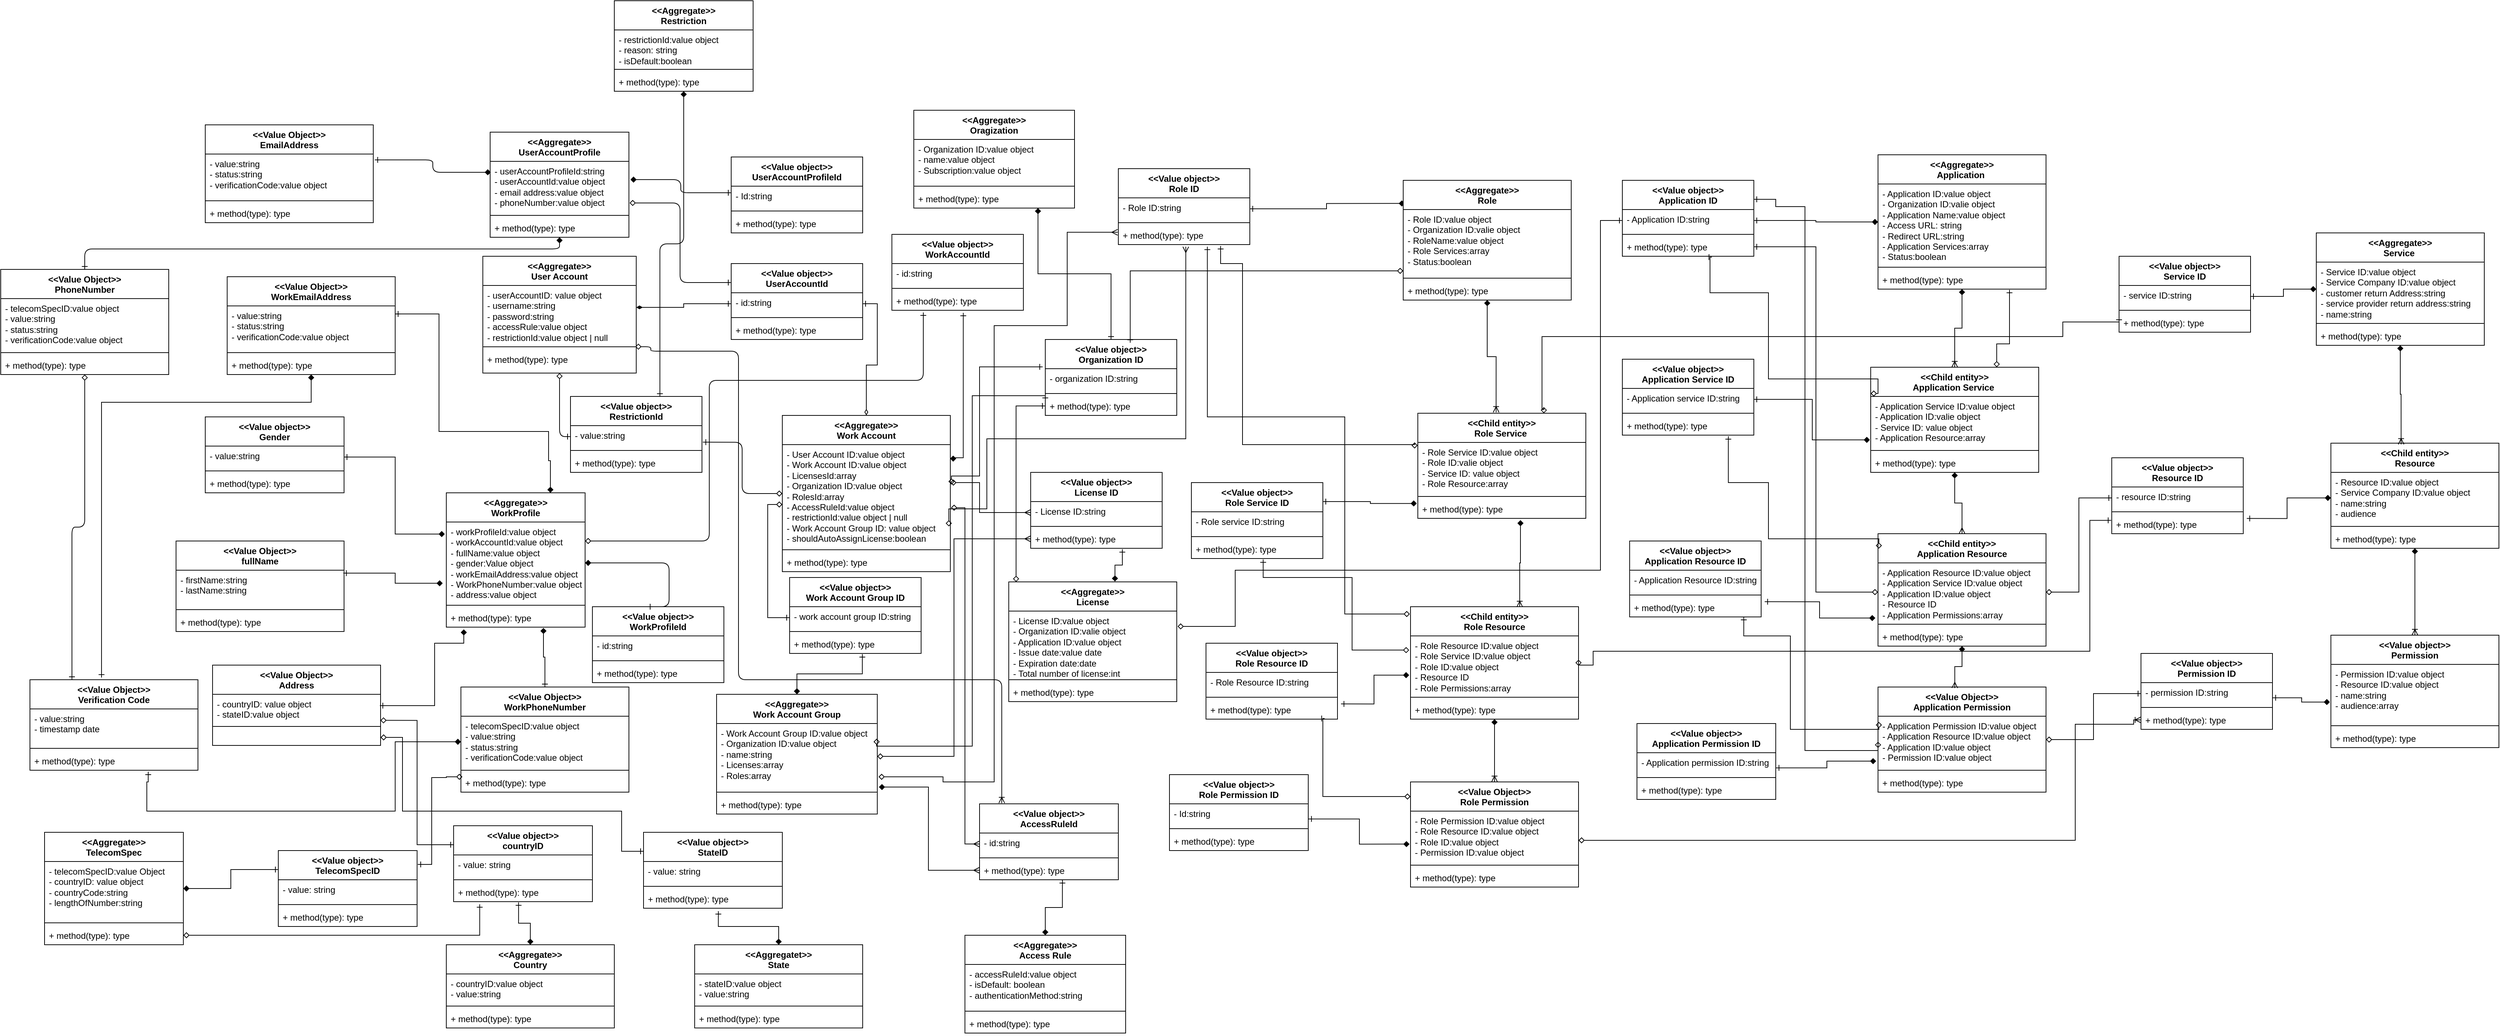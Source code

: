 <mxfile>
    <diagram id="GtaeEBT7dLcvkx7V--59" name="Domain Object Class diagram">
        <mxGraphModel dx="2406" dy="1747" grid="1" gridSize="10" guides="1" tooltips="1" connect="1" arrows="1" fold="1" page="1" pageScale="1" pageWidth="850" pageHeight="1100" math="0" shadow="0">
            <root>
                <mxCell id="0"/>
                <mxCell id="1" parent="0"/>
                <mxCell id="36" style="edgeStyle=orthogonalEdgeStyle;html=1;startArrow=diamond;startFill=0;endArrow=ERone;endFill=0;" edge="1" parent="1" source="cLbF2slpCYDmgKNz8u4w-1" target="32">
                    <mxGeometry relative="1" as="geometry"/>
                </mxCell>
                <mxCell id="cLbF2slpCYDmgKNz8u4w-1" value="&amp;lt;&amp;lt;Aggregate&amp;gt;&amp;gt;&lt;div&gt;User Account&lt;/div&gt;" style="swimlane;fontStyle=1;align=center;verticalAlign=top;childLayout=stackLayout;horizontal=1;startSize=40;horizontalStack=0;resizeParent=1;resizeParentMax=0;resizeLast=0;collapsible=1;marginBottom=0;whiteSpace=wrap;html=1;" parent="1" vertex="1">
                    <mxGeometry x="180" y="160" width="210" height="160" as="geometry"/>
                </mxCell>
                <mxCell id="cLbF2slpCYDmgKNz8u4w-2" value="- userAccountID: value object&lt;br&gt;&lt;div&gt;&lt;div&gt;- username:string&lt;br&gt;&lt;div&gt;&lt;div&gt;- password:string&lt;/div&gt;&lt;div&gt;- accessRule:value object&lt;/div&gt;&lt;/div&gt;&lt;/div&gt;&lt;/div&gt;&lt;div&gt;- restrictionId:value object | null&lt;/div&gt;" style="text;strokeColor=none;fillColor=none;align=left;verticalAlign=top;spacingLeft=4;spacingRight=4;overflow=hidden;rotatable=0;points=[[0,0.5],[1,0.5]];portConstraint=eastwest;whiteSpace=wrap;html=1;" parent="cLbF2slpCYDmgKNz8u4w-1" vertex="1">
                    <mxGeometry y="40" width="210" height="80" as="geometry"/>
                </mxCell>
                <mxCell id="cLbF2slpCYDmgKNz8u4w-3" value="" style="line;strokeWidth=1;fillColor=none;align=left;verticalAlign=middle;spacingTop=-1;spacingLeft=3;spacingRight=3;rotatable=0;labelPosition=right;points=[];portConstraint=eastwest;strokeColor=inherit;" parent="cLbF2slpCYDmgKNz8u4w-1" vertex="1">
                    <mxGeometry y="120" width="210" height="8" as="geometry"/>
                </mxCell>
                <mxCell id="cLbF2slpCYDmgKNz8u4w-4" value="+ method(type): type" style="text;strokeColor=none;fillColor=none;align=left;verticalAlign=top;spacingLeft=4;spacingRight=4;overflow=hidden;rotatable=0;points=[[0,0.5],[1,0.5]];portConstraint=eastwest;whiteSpace=wrap;html=1;" parent="cLbF2slpCYDmgKNz8u4w-1" vertex="1">
                    <mxGeometry y="128" width="210" height="32" as="geometry"/>
                </mxCell>
                <mxCell id="LZRiOb_BstFV7OTACxnQ-9" style="edgeStyle=orthogonalEdgeStyle;rounded=0;orthogonalLoop=1;jettySize=auto;html=1;entryX=0.996;entryY=0.388;entryDx=0;entryDy=0;startArrow=diamond;startFill=1;endArrow=ERone;endFill=0;exitX=0.126;exitY=1.115;exitDx=0;exitDy=0;exitPerimeter=0;entryPerimeter=0;" parent="1" source="cLbF2slpCYDmgKNz8u4w-8" target="LZRiOb_BstFV7OTACxnQ-6" edge="1">
                    <mxGeometry relative="1" as="geometry">
                        <mxPoint x="260" y="742" as="sourcePoint"/>
                        <Array as="points">
                            <mxPoint x="154" y="690"/>
                            <mxPoint x="114" y="690"/>
                            <mxPoint x="114" y="776"/>
                        </Array>
                    </mxGeometry>
                </mxCell>
                <mxCell id="IiC-hAanUXLyAjGfhQ_G-6" style="edgeStyle=orthogonalEdgeStyle;rounded=0;orthogonalLoop=1;jettySize=auto;html=1;entryX=1;entryY=0.5;entryDx=0;entryDy=0;startArrow=diamond;startFill=1;endArrow=ERone;endFill=0;exitX=-0.011;exitY=0.15;exitDx=0;exitDy=0;exitPerimeter=0;" parent="1" source="cLbF2slpCYDmgKNz8u4w-6" target="IiC-hAanUXLyAjGfhQ_G-3" edge="1">
                    <mxGeometry relative="1" as="geometry"/>
                </mxCell>
                <mxCell id="25" style="edgeStyle=orthogonalEdgeStyle;html=1;entryX=0.239;entryY=1.115;entryDx=0;entryDy=0;entryPerimeter=0;startArrow=diamond;startFill=0;endArrow=ERone;endFill=0;elbow=vertical;" parent="1" source="cLbF2slpCYDmgKNz8u4w-5" target="cLbF2slpCYDmgKNz8u4w-29" edge="1">
                    <mxGeometry relative="1" as="geometry">
                        <Array as="points">
                            <mxPoint x="490" y="550"/>
                            <mxPoint x="490" y="330"/>
                            <mxPoint x="783" y="330"/>
                        </Array>
                    </mxGeometry>
                </mxCell>
                <mxCell id="cLbF2slpCYDmgKNz8u4w-5" value="&amp;lt;&amp;lt;Aggregate&amp;gt;&amp;gt;&lt;div&gt;WorkProfile&lt;/div&gt;" style="swimlane;fontStyle=1;align=center;verticalAlign=top;childLayout=stackLayout;horizontal=1;startSize=40;horizontalStack=0;resizeParent=1;resizeParentMax=0;resizeLast=0;collapsible=1;marginBottom=0;whiteSpace=wrap;html=1;" parent="1" vertex="1">
                    <mxGeometry x="130" y="484" width="190" height="184" as="geometry"/>
                </mxCell>
                <mxCell id="cLbF2slpCYDmgKNz8u4w-6" value="&lt;div&gt;- workProfileId:value object&lt;/div&gt;&lt;div&gt;- workAccountId:value object&lt;/div&gt;&lt;div&gt;- fullName:value object&lt;/div&gt;&lt;div&gt;- gender:Value object&lt;/div&gt;&lt;div&gt;- workEmailAddress:value object&lt;/div&gt;&lt;div&gt;&lt;div&gt;&lt;span style=&quot;background-color: initial;&quot;&gt;- WorkPhoneNumber:value object&lt;/span&gt;&lt;/div&gt;&lt;div&gt;&lt;span style=&quot;background-color: initial;&quot;&gt;- address:value object&lt;/span&gt;&lt;/div&gt;&lt;/div&gt;&lt;div&gt;&lt;br&gt;&lt;/div&gt;" style="text;strokeColor=none;fillColor=none;align=left;verticalAlign=top;spacingLeft=4;spacingRight=4;overflow=hidden;rotatable=0;points=[[0,0.5],[1,0.5]];portConstraint=eastwest;whiteSpace=wrap;html=1;" parent="cLbF2slpCYDmgKNz8u4w-5" vertex="1">
                    <mxGeometry y="40" width="190" height="110" as="geometry"/>
                </mxCell>
                <mxCell id="cLbF2slpCYDmgKNz8u4w-7" value="" style="line;strokeWidth=1;fillColor=none;align=left;verticalAlign=middle;spacingTop=-1;spacingLeft=3;spacingRight=3;rotatable=0;labelPosition=right;points=[];portConstraint=eastwest;strokeColor=inherit;" parent="cLbF2slpCYDmgKNz8u4w-5" vertex="1">
                    <mxGeometry y="150" width="190" height="8" as="geometry"/>
                </mxCell>
                <mxCell id="cLbF2slpCYDmgKNz8u4w-8" value="+ method(type): type" style="text;strokeColor=none;fillColor=none;align=left;verticalAlign=top;spacingLeft=4;spacingRight=4;overflow=hidden;rotatable=0;points=[[0,0.5],[1,0.5]];portConstraint=eastwest;whiteSpace=wrap;html=1;" parent="cLbF2slpCYDmgKNz8u4w-5" vertex="1">
                    <mxGeometry y="158" width="190" height="26" as="geometry"/>
                </mxCell>
                <mxCell id="IiC-hAanUXLyAjGfhQ_G-13" style="edgeStyle=orthogonalEdgeStyle;rounded=0;orthogonalLoop=1;jettySize=auto;html=1;entryX=0.5;entryY=0;entryDx=0;entryDy=0;startArrow=diamond;startFill=1;endArrow=ERone;endFill=0;exitX=0.7;exitY=1.038;exitDx=0;exitDy=0;exitPerimeter=0;" parent="1" source="cLbF2slpCYDmgKNz8u4w-8" target="IiC-hAanUXLyAjGfhQ_G-18" edge="1">
                    <mxGeometry relative="1" as="geometry">
                        <mxPoint x="435" y="860" as="targetPoint"/>
                        <mxPoint x="400" y="800" as="sourcePoint"/>
                    </mxGeometry>
                </mxCell>
                <mxCell id="cLbF2slpCYDmgKNz8u4w-15" style="edgeStyle=orthogonalEdgeStyle;rounded=0;orthogonalLoop=1;jettySize=auto;html=1;startArrow=diamondThin;startFill=0;endArrow=ERone;endFill=0;" parent="1" source="cLbF2slpCYDmgKNz8u4w-16" target="cLbF2slpCYDmgKNz8u4w-21" edge="1">
                    <mxGeometry relative="1" as="geometry"/>
                </mxCell>
                <mxCell id="rlwxEXt-skPTTyKTojZR-15" style="edgeStyle=orthogonalEdgeStyle;rounded=0;orthogonalLoop=1;jettySize=auto;html=1;entryX=0;entryY=0.5;entryDx=0;entryDy=0;startArrow=diamond;startFill=0;endArrow=ERmany;endFill=0;" parent="1" source="cLbF2slpCYDmgKNz8u4w-16" target="rlwxEXt-skPTTyKTojZR-8" edge="1">
                    <mxGeometry relative="1" as="geometry">
                        <Array as="points">
                            <mxPoint x="860" y="470"/>
                            <mxPoint x="860" y="511"/>
                        </Array>
                    </mxGeometry>
                </mxCell>
                <mxCell id="37" style="edgeStyle=orthogonalEdgeStyle;html=1;entryX=1.007;entryY=0.755;entryDx=0;entryDy=0;entryPerimeter=0;startArrow=diamond;startFill=0;endArrow=ERone;endFill=0;" edge="1" parent="1" source="cLbF2slpCYDmgKNz8u4w-16" target="32">
                    <mxGeometry relative="1" as="geometry"/>
                </mxCell>
                <mxCell id="cLbF2slpCYDmgKNz8u4w-16" value="&amp;lt;&amp;lt;Aggregate&amp;gt;&amp;gt;&lt;div&gt;Work Account&lt;/div&gt;" style="swimlane;fontStyle=1;align=center;verticalAlign=top;childLayout=stackLayout;horizontal=1;startSize=40;horizontalStack=0;resizeParent=1;resizeParentMax=0;resizeLast=0;collapsible=1;marginBottom=0;whiteSpace=wrap;html=1;" parent="1" vertex="1">
                    <mxGeometry x="590" y="378" width="230" height="214" as="geometry"/>
                </mxCell>
                <mxCell id="cLbF2slpCYDmgKNz8u4w-17" value="- User Account ID:value object&lt;div&gt;- Work Account ID:value object&lt;/div&gt;&lt;div&gt;- LicensesId:array&lt;/div&gt;&lt;div&gt;- Organization ID:value object&lt;/div&gt;&lt;div&gt;- RolesId:array&lt;/div&gt;&lt;div&gt;- AccessRuleId:value object&lt;/div&gt;&lt;div&gt;- restrictionId:value object | null&lt;/div&gt;&lt;div&gt;- Work Account Group ID: value object&lt;/div&gt;&lt;div&gt;- shouldAutoAssignLicense:boolean&lt;/div&gt;" style="text;strokeColor=none;fillColor=none;align=left;verticalAlign=top;spacingLeft=4;spacingRight=4;overflow=hidden;rotatable=0;points=[[0,0.5],[1,0.5]];portConstraint=eastwest;whiteSpace=wrap;html=1;" parent="cLbF2slpCYDmgKNz8u4w-16" vertex="1">
                    <mxGeometry y="40" width="230" height="140" as="geometry"/>
                </mxCell>
                <mxCell id="cLbF2slpCYDmgKNz8u4w-18" value="" style="line;strokeWidth=1;fillColor=none;align=left;verticalAlign=middle;spacingTop=-1;spacingLeft=3;spacingRight=3;rotatable=0;labelPosition=right;points=[];portConstraint=eastwest;strokeColor=inherit;" parent="cLbF2slpCYDmgKNz8u4w-16" vertex="1">
                    <mxGeometry y="180" width="230" height="8" as="geometry"/>
                </mxCell>
                <mxCell id="cLbF2slpCYDmgKNz8u4w-19" value="+ method(type): type" style="text;strokeColor=none;fillColor=none;align=left;verticalAlign=top;spacingLeft=4;spacingRight=4;overflow=hidden;rotatable=0;points=[[0,0.5],[1,0.5]];portConstraint=eastwest;whiteSpace=wrap;html=1;" parent="cLbF2slpCYDmgKNz8u4w-16" vertex="1">
                    <mxGeometry y="188" width="230" height="26" as="geometry"/>
                </mxCell>
                <mxCell id="cLbF2slpCYDmgKNz8u4w-20" value="&amp;lt;&amp;lt;Value object&amp;gt;&amp;gt;&lt;div&gt;UserAccountId&lt;/div&gt;" style="swimlane;fontStyle=1;align=center;verticalAlign=top;childLayout=stackLayout;horizontal=1;startSize=40;horizontalStack=0;resizeParent=1;resizeParentMax=0;resizeLast=0;collapsible=1;marginBottom=0;whiteSpace=wrap;html=1;" parent="1" vertex="1">
                    <mxGeometry x="520" y="170" width="180" height="104" as="geometry"/>
                </mxCell>
                <mxCell id="cLbF2slpCYDmgKNz8u4w-21" value="- id:string&lt;div&gt;&lt;br&gt;&lt;/div&gt;" style="text;strokeColor=none;fillColor=none;align=left;verticalAlign=top;spacingLeft=4;spacingRight=4;overflow=hidden;rotatable=0;points=[[0,0.5],[1,0.5]];portConstraint=eastwest;whiteSpace=wrap;html=1;" parent="cLbF2slpCYDmgKNz8u4w-20" vertex="1">
                    <mxGeometry y="40" width="180" height="30" as="geometry"/>
                </mxCell>
                <mxCell id="cLbF2slpCYDmgKNz8u4w-22" value="" style="line;strokeWidth=1;fillColor=none;align=left;verticalAlign=middle;spacingTop=-1;spacingLeft=3;spacingRight=3;rotatable=0;labelPosition=right;points=[];portConstraint=eastwest;strokeColor=inherit;" parent="cLbF2slpCYDmgKNz8u4w-20" vertex="1">
                    <mxGeometry y="70" width="180" height="8" as="geometry"/>
                </mxCell>
                <mxCell id="cLbF2slpCYDmgKNz8u4w-23" value="+ method(type): type" style="text;strokeColor=none;fillColor=none;align=left;verticalAlign=top;spacingLeft=4;spacingRight=4;overflow=hidden;rotatable=0;points=[[0,0.5],[1,0.5]];portConstraint=eastwest;whiteSpace=wrap;html=1;" parent="cLbF2slpCYDmgKNz8u4w-20" vertex="1">
                    <mxGeometry y="78" width="180" height="26" as="geometry"/>
                </mxCell>
                <mxCell id="cLbF2slpCYDmgKNz8u4w-24" style="edgeStyle=orthogonalEdgeStyle;rounded=0;orthogonalLoop=1;jettySize=auto;html=1;entryX=0;entryY=0.5;entryDx=0;entryDy=0;startArrow=diamondThin;startFill=1;endArrow=ERone;endFill=0;" parent="1" source="cLbF2slpCYDmgKNz8u4w-2" target="cLbF2slpCYDmgKNz8u4w-21" edge="1">
                    <mxGeometry relative="1" as="geometry">
                        <Array as="points">
                            <mxPoint x="455" y="230"/>
                            <mxPoint x="455" y="225"/>
                        </Array>
                    </mxGeometry>
                </mxCell>
                <mxCell id="cLbF2slpCYDmgKNz8u4w-26" value="&amp;lt;&amp;lt;Value object&amp;gt;&amp;gt;&lt;div&gt;WorkAccountId&lt;/div&gt;" style="swimlane;fontStyle=1;align=center;verticalAlign=top;childLayout=stackLayout;horizontal=1;startSize=40;horizontalStack=0;resizeParent=1;resizeParentMax=0;resizeLast=0;collapsible=1;marginBottom=0;whiteSpace=wrap;html=1;" parent="1" vertex="1">
                    <mxGeometry x="740" y="130" width="180" height="104" as="geometry"/>
                </mxCell>
                <mxCell id="cLbF2slpCYDmgKNz8u4w-27" value="- id:string&lt;div&gt;&lt;br&gt;&lt;/div&gt;" style="text;strokeColor=none;fillColor=none;align=left;verticalAlign=top;spacingLeft=4;spacingRight=4;overflow=hidden;rotatable=0;points=[[0,0.5],[1,0.5]];portConstraint=eastwest;whiteSpace=wrap;html=1;" parent="cLbF2slpCYDmgKNz8u4w-26" vertex="1">
                    <mxGeometry y="40" width="180" height="30" as="geometry"/>
                </mxCell>
                <mxCell id="cLbF2slpCYDmgKNz8u4w-28" value="" style="line;strokeWidth=1;fillColor=none;align=left;verticalAlign=middle;spacingTop=-1;spacingLeft=3;spacingRight=3;rotatable=0;labelPosition=right;points=[];portConstraint=eastwest;strokeColor=inherit;" parent="cLbF2slpCYDmgKNz8u4w-26" vertex="1">
                    <mxGeometry y="70" width="180" height="8" as="geometry"/>
                </mxCell>
                <mxCell id="cLbF2slpCYDmgKNz8u4w-29" value="+ method(type): type" style="text;strokeColor=none;fillColor=none;align=left;verticalAlign=top;spacingLeft=4;spacingRight=4;overflow=hidden;rotatable=0;points=[[0,0.5],[1,0.5]];portConstraint=eastwest;whiteSpace=wrap;html=1;" parent="cLbF2slpCYDmgKNz8u4w-26" vertex="1">
                    <mxGeometry y="78" width="180" height="26" as="geometry"/>
                </mxCell>
                <mxCell id="cLbF2slpCYDmgKNz8u4w-30" style="edgeStyle=orthogonalEdgeStyle;rounded=0;orthogonalLoop=1;jettySize=auto;html=1;entryX=0.543;entryY=1.133;entryDx=0;entryDy=0;entryPerimeter=0;startArrow=diamond;startFill=1;endArrow=ERone;endFill=0;exitX=1.017;exitY=0.167;exitDx=0;exitDy=0;exitPerimeter=0;" parent="1" source="cLbF2slpCYDmgKNz8u4w-17" target="cLbF2slpCYDmgKNz8u4w-29" edge="1">
                    <mxGeometry relative="1" as="geometry">
                        <Array as="points">
                            <mxPoint x="838" y="436"/>
                        </Array>
                    </mxGeometry>
                </mxCell>
                <mxCell id="cLbF2slpCYDmgKNz8u4w-31" style="edgeStyle=orthogonalEdgeStyle;rounded=0;orthogonalLoop=1;jettySize=auto;html=1;entryX=0.5;entryY=0;entryDx=0;entryDy=0;startArrow=diamond;startFill=1;endArrow=ERone;endFill=0;" parent="1" source="cLbF2slpCYDmgKNz8u4w-32" target="cLbF2slpCYDmgKNz8u4w-36" edge="1">
                    <mxGeometry relative="1" as="geometry">
                        <Array as="points">
                            <mxPoint x="940" y="184"/>
                            <mxPoint x="1040" y="184"/>
                        </Array>
                    </mxGeometry>
                </mxCell>
                <mxCell id="cLbF2slpCYDmgKNz8u4w-32" value="&amp;lt;&amp;lt;Aggregate&amp;gt;&amp;gt;&lt;div&gt;Oragization&lt;/div&gt;" style="swimlane;fontStyle=1;align=center;verticalAlign=top;childLayout=stackLayout;horizontal=1;startSize=40;horizontalStack=0;resizeParent=1;resizeParentMax=0;resizeLast=0;collapsible=1;marginBottom=0;whiteSpace=wrap;html=1;" parent="1" vertex="1">
                    <mxGeometry x="770" y="-40" width="220" height="134" as="geometry"/>
                </mxCell>
                <mxCell id="cLbF2slpCYDmgKNz8u4w-33" value="- Organization ID:value object&lt;div&gt;- name:value object&lt;/div&gt;&lt;div&gt;- Subscription:value object&lt;/div&gt;" style="text;strokeColor=none;fillColor=none;align=left;verticalAlign=top;spacingLeft=4;spacingRight=4;overflow=hidden;rotatable=0;points=[[0,0.5],[1,0.5]];portConstraint=eastwest;whiteSpace=wrap;html=1;" parent="cLbF2slpCYDmgKNz8u4w-32" vertex="1">
                    <mxGeometry y="40" width="220" height="60" as="geometry"/>
                </mxCell>
                <mxCell id="cLbF2slpCYDmgKNz8u4w-34" value="" style="line;strokeWidth=1;fillColor=none;align=left;verticalAlign=middle;spacingTop=-1;spacingLeft=3;spacingRight=3;rotatable=0;labelPosition=right;points=[];portConstraint=eastwest;strokeColor=inherit;" parent="cLbF2slpCYDmgKNz8u4w-32" vertex="1">
                    <mxGeometry y="100" width="220" height="8" as="geometry"/>
                </mxCell>
                <mxCell id="cLbF2slpCYDmgKNz8u4w-35" value="+ method(type): type" style="text;strokeColor=none;fillColor=none;align=left;verticalAlign=top;spacingLeft=4;spacingRight=4;overflow=hidden;rotatable=0;points=[[0,0.5],[1,0.5]];portConstraint=eastwest;whiteSpace=wrap;html=1;" parent="cLbF2slpCYDmgKNz8u4w-32" vertex="1">
                    <mxGeometry y="108" width="220" height="26" as="geometry"/>
                </mxCell>
                <mxCell id="cLbF2slpCYDmgKNz8u4w-36" value="&amp;lt;&amp;lt;Value object&amp;gt;&amp;gt;&lt;div&gt;Organization ID&lt;/div&gt;" style="swimlane;fontStyle=1;align=center;verticalAlign=top;childLayout=stackLayout;horizontal=1;startSize=40;horizontalStack=0;resizeParent=1;resizeParentMax=0;resizeLast=0;collapsible=1;marginBottom=0;whiteSpace=wrap;html=1;" parent="1" vertex="1">
                    <mxGeometry x="950" y="274" width="180" height="104" as="geometry"/>
                </mxCell>
                <mxCell id="cLbF2slpCYDmgKNz8u4w-37" value="- organization ID:string&lt;div&gt;&lt;br&gt;&lt;/div&gt;" style="text;strokeColor=none;fillColor=none;align=left;verticalAlign=top;spacingLeft=4;spacingRight=4;overflow=hidden;rotatable=0;points=[[0,0.5],[1,0.5]];portConstraint=eastwest;whiteSpace=wrap;html=1;" parent="cLbF2slpCYDmgKNz8u4w-36" vertex="1">
                    <mxGeometry y="40" width="180" height="30" as="geometry"/>
                </mxCell>
                <mxCell id="cLbF2slpCYDmgKNz8u4w-38" value="" style="line;strokeWidth=1;fillColor=none;align=left;verticalAlign=middle;spacingTop=-1;spacingLeft=3;spacingRight=3;rotatable=0;labelPosition=right;points=[];portConstraint=eastwest;strokeColor=inherit;" parent="cLbF2slpCYDmgKNz8u4w-36" vertex="1">
                    <mxGeometry y="70" width="180" height="8" as="geometry"/>
                </mxCell>
                <mxCell id="cLbF2slpCYDmgKNz8u4w-39" value="+ method(type): type" style="text;strokeColor=none;fillColor=none;align=left;verticalAlign=top;spacingLeft=4;spacingRight=4;overflow=hidden;rotatable=0;points=[[0,0.5],[1,0.5]];portConstraint=eastwest;whiteSpace=wrap;html=1;" parent="cLbF2slpCYDmgKNz8u4w-36" vertex="1">
                    <mxGeometry y="78" width="180" height="26" as="geometry"/>
                </mxCell>
                <mxCell id="cLbF2slpCYDmgKNz8u4w-40" style="edgeStyle=orthogonalEdgeStyle;rounded=0;orthogonalLoop=1;jettySize=auto;html=1;entryX=-0.02;entryY=-0.085;entryDx=0;entryDy=0;entryPerimeter=0;startArrow=diamond;startFill=0;endArrow=ERone;endFill=0;exitX=1.007;exitY=0.391;exitDx=0;exitDy=0;exitPerimeter=0;" parent="1" source="cLbF2slpCYDmgKNz8u4w-17" target="cLbF2slpCYDmgKNz8u4w-37" edge="1">
                    <mxGeometry relative="1" as="geometry">
                        <Array as="points">
                            <mxPoint x="860" y="461"/>
                            <mxPoint x="860" y="311"/>
                        </Array>
                    </mxGeometry>
                </mxCell>
                <mxCell id="cLbF2slpCYDmgKNz8u4w-41" style="edgeStyle=orthogonalEdgeStyle;rounded=0;orthogonalLoop=1;jettySize=auto;html=1;startArrow=diamond;startFill=0;endArrow=ERone;endFill=0;exitX=0.996;exitY=0.231;exitDx=0;exitDy=0;exitPerimeter=0;" parent="1" source="cLbF2slpCYDmgKNz8u4w-43" edge="1">
                    <mxGeometry relative="1" as="geometry">
                        <mxPoint x="950" y="350" as="targetPoint"/>
                        <mxPoint x="890" y="816" as="sourcePoint"/>
                        <Array as="points">
                            <mxPoint x="850" y="831"/>
                            <mxPoint x="850" y="351"/>
                            <mxPoint x="950" y="351"/>
                        </Array>
                    </mxGeometry>
                </mxCell>
                <mxCell id="cLbF2slpCYDmgKNz8u4w-42" value="&amp;lt;&amp;lt;Aggregate&amp;gt;&amp;gt;&lt;div&gt;Work Account Group&lt;/div&gt;" style="swimlane;fontStyle=1;align=center;verticalAlign=top;childLayout=stackLayout;horizontal=1;startSize=40;horizontalStack=0;resizeParent=1;resizeParentMax=0;resizeLast=0;collapsible=1;marginBottom=0;whiteSpace=wrap;html=1;" parent="1" vertex="1">
                    <mxGeometry x="500" y="760" width="220" height="164" as="geometry"/>
                </mxCell>
                <mxCell id="cLbF2slpCYDmgKNz8u4w-43" value="- Work Account Group ID:value object&lt;div&gt;- Organization ID:value object&lt;/div&gt;&lt;div&gt;- name:string&lt;/div&gt;&lt;div&gt;- Licenses:array&lt;/div&gt;&lt;div&gt;- Roles:array&lt;/div&gt;" style="text;strokeColor=none;fillColor=none;align=left;verticalAlign=top;spacingLeft=4;spacingRight=4;overflow=hidden;rotatable=0;points=[[0,0.5],[1,0.5]];portConstraint=eastwest;whiteSpace=wrap;html=1;" parent="cLbF2slpCYDmgKNz8u4w-42" vertex="1">
                    <mxGeometry y="40" width="220" height="90" as="geometry"/>
                </mxCell>
                <mxCell id="cLbF2slpCYDmgKNz8u4w-44" value="" style="line;strokeWidth=1;fillColor=none;align=left;verticalAlign=middle;spacingTop=-1;spacingLeft=3;spacingRight=3;rotatable=0;labelPosition=right;points=[];portConstraint=eastwest;strokeColor=inherit;" parent="cLbF2slpCYDmgKNz8u4w-42" vertex="1">
                    <mxGeometry y="130" width="220" height="8" as="geometry"/>
                </mxCell>
                <mxCell id="cLbF2slpCYDmgKNz8u4w-45" value="+ method(type): type" style="text;strokeColor=none;fillColor=none;align=left;verticalAlign=top;spacingLeft=4;spacingRight=4;overflow=hidden;rotatable=0;points=[[0,0.5],[1,0.5]];portConstraint=eastwest;whiteSpace=wrap;html=1;" parent="cLbF2slpCYDmgKNz8u4w-42" vertex="1">
                    <mxGeometry y="138" width="220" height="26" as="geometry"/>
                </mxCell>
                <mxCell id="cLbF2slpCYDmgKNz8u4w-46" value="&amp;lt;&amp;lt;Value object&amp;gt;&amp;gt;&lt;div&gt;Work Account Group ID&lt;/div&gt;" style="swimlane;fontStyle=1;align=center;verticalAlign=top;childLayout=stackLayout;horizontal=1;startSize=40;horizontalStack=0;resizeParent=1;resizeParentMax=0;resizeLast=0;collapsible=1;marginBottom=0;whiteSpace=wrap;html=1;" parent="1" vertex="1">
                    <mxGeometry x="600" y="600" width="180" height="104" as="geometry"/>
                </mxCell>
                <mxCell id="cLbF2slpCYDmgKNz8u4w-47" value="- work account group ID:string&lt;div&gt;&lt;br&gt;&lt;/div&gt;" style="text;strokeColor=none;fillColor=none;align=left;verticalAlign=top;spacingLeft=4;spacingRight=4;overflow=hidden;rotatable=0;points=[[0,0.5],[1,0.5]];portConstraint=eastwest;whiteSpace=wrap;html=1;" parent="cLbF2slpCYDmgKNz8u4w-46" vertex="1">
                    <mxGeometry y="40" width="180" height="30" as="geometry"/>
                </mxCell>
                <mxCell id="cLbF2slpCYDmgKNz8u4w-48" value="" style="line;strokeWidth=1;fillColor=none;align=left;verticalAlign=middle;spacingTop=-1;spacingLeft=3;spacingRight=3;rotatable=0;labelPosition=right;points=[];portConstraint=eastwest;strokeColor=inherit;" parent="cLbF2slpCYDmgKNz8u4w-46" vertex="1">
                    <mxGeometry y="70" width="180" height="8" as="geometry"/>
                </mxCell>
                <mxCell id="cLbF2slpCYDmgKNz8u4w-49" value="+ method(type): type" style="text;strokeColor=none;fillColor=none;align=left;verticalAlign=top;spacingLeft=4;spacingRight=4;overflow=hidden;rotatable=0;points=[[0,0.5],[1,0.5]];portConstraint=eastwest;whiteSpace=wrap;html=1;" parent="cLbF2slpCYDmgKNz8u4w-46" vertex="1">
                    <mxGeometry y="78" width="180" height="26" as="geometry"/>
                </mxCell>
                <mxCell id="cLbF2slpCYDmgKNz8u4w-50" style="edgeStyle=orthogonalEdgeStyle;rounded=0;orthogonalLoop=1;jettySize=auto;html=1;entryX=0.553;entryY=1.04;entryDx=0;entryDy=0;entryPerimeter=0;startArrow=diamond;startFill=1;endArrow=ERone;endFill=0;" parent="1" source="cLbF2slpCYDmgKNz8u4w-42" target="cLbF2slpCYDmgKNz8u4w-49" edge="1">
                    <mxGeometry relative="1" as="geometry"/>
                </mxCell>
                <mxCell id="cLbF2slpCYDmgKNz8u4w-51" style="edgeStyle=orthogonalEdgeStyle;rounded=0;orthogonalLoop=1;jettySize=auto;html=1;entryX=0;entryY=0.5;entryDx=0;entryDy=0;startArrow=diamond;startFill=0;endArrow=ERone;endFill=0;" parent="1" source="cLbF2slpCYDmgKNz8u4w-17" target="cLbF2slpCYDmgKNz8u4w-47" edge="1">
                    <mxGeometry relative="1" as="geometry">
                        <Array as="points">
                            <mxPoint x="570" y="500"/>
                            <mxPoint x="570" y="655"/>
                        </Array>
                    </mxGeometry>
                </mxCell>
                <mxCell id="cLbF2slpCYDmgKNz8u4w-84" value="&amp;lt;&amp;lt;Value object&amp;gt;&amp;gt;&lt;div&gt;Service ID&lt;/div&gt;" style="swimlane;fontStyle=1;align=center;verticalAlign=top;childLayout=stackLayout;horizontal=1;startSize=40;horizontalStack=0;resizeParent=1;resizeParentMax=0;resizeLast=0;collapsible=1;marginBottom=0;whiteSpace=wrap;html=1;" parent="1" vertex="1">
                    <mxGeometry x="2420" y="160" width="180" height="104" as="geometry"/>
                </mxCell>
                <mxCell id="cLbF2slpCYDmgKNz8u4w-85" value="- service ID:string&lt;div&gt;&lt;br&gt;&lt;/div&gt;" style="text;strokeColor=none;fillColor=none;align=left;verticalAlign=top;spacingLeft=4;spacingRight=4;overflow=hidden;rotatable=0;points=[[0,0.5],[1,0.5]];portConstraint=eastwest;whiteSpace=wrap;html=1;" parent="cLbF2slpCYDmgKNz8u4w-84" vertex="1">
                    <mxGeometry y="40" width="180" height="30" as="geometry"/>
                </mxCell>
                <mxCell id="cLbF2slpCYDmgKNz8u4w-86" value="" style="line;strokeWidth=1;fillColor=none;align=left;verticalAlign=middle;spacingTop=-1;spacingLeft=3;spacingRight=3;rotatable=0;labelPosition=right;points=[];portConstraint=eastwest;strokeColor=inherit;" parent="cLbF2slpCYDmgKNz8u4w-84" vertex="1">
                    <mxGeometry y="70" width="180" height="8" as="geometry"/>
                </mxCell>
                <mxCell id="cLbF2slpCYDmgKNz8u4w-87" value="+ method(type): type" style="text;strokeColor=none;fillColor=none;align=left;verticalAlign=top;spacingLeft=4;spacingRight=4;overflow=hidden;rotatable=0;points=[[0,0.5],[1,0.5]];portConstraint=eastwest;whiteSpace=wrap;html=1;" parent="cLbF2slpCYDmgKNz8u4w-84" vertex="1">
                    <mxGeometry y="78" width="180" height="26" as="geometry"/>
                </mxCell>
                <mxCell id="oweyubdisiPaoaLMB55q-84" style="edgeStyle=orthogonalEdgeStyle;rounded=0;orthogonalLoop=1;jettySize=auto;html=1;entryX=1;entryY=0.5;entryDx=0;entryDy=0;startArrow=diamond;startFill=1;endArrow=ERone;endFill=0;" parent="1" source="cLbF2slpCYDmgKNz8u4w-88" target="cLbF2slpCYDmgKNz8u4w-85" edge="1">
                    <mxGeometry relative="1" as="geometry"/>
                </mxCell>
                <mxCell id="cLbF2slpCYDmgKNz8u4w-88" value="&amp;lt;&amp;lt;Aggregate&amp;gt;&amp;gt;&lt;div&gt;Service&amp;nbsp;&lt;/div&gt;" style="swimlane;fontStyle=1;align=center;verticalAlign=top;childLayout=stackLayout;horizontal=1;startSize=40;horizontalStack=0;resizeParent=1;resizeParentMax=0;resizeLast=0;collapsible=1;marginBottom=0;whiteSpace=wrap;html=1;" parent="1" vertex="1">
                    <mxGeometry x="2690" y="128" width="230" height="154" as="geometry"/>
                </mxCell>
                <mxCell id="cLbF2slpCYDmgKNz8u4w-89" value="- Service ID:value object&lt;div&gt;- Service Company ID:value object&lt;/div&gt;&lt;div&gt;- customer return Address:string&lt;/div&gt;&lt;div&gt;- service provider return address:string&lt;br&gt;&lt;div&gt;- name:string&lt;/div&gt;&lt;/div&gt;" style="text;strokeColor=none;fillColor=none;align=left;verticalAlign=top;spacingLeft=4;spacingRight=4;overflow=hidden;rotatable=0;points=[[0,0.5],[1,0.5]];portConstraint=eastwest;whiteSpace=wrap;html=1;" parent="cLbF2slpCYDmgKNz8u4w-88" vertex="1">
                    <mxGeometry y="40" width="230" height="80" as="geometry"/>
                </mxCell>
                <mxCell id="cLbF2slpCYDmgKNz8u4w-90" value="" style="line;strokeWidth=1;fillColor=none;align=left;verticalAlign=middle;spacingTop=-1;spacingLeft=3;spacingRight=3;rotatable=0;labelPosition=right;points=[];portConstraint=eastwest;strokeColor=inherit;" parent="cLbF2slpCYDmgKNz8u4w-88" vertex="1">
                    <mxGeometry y="120" width="230" height="8" as="geometry"/>
                </mxCell>
                <mxCell id="cLbF2slpCYDmgKNz8u4w-91" value="+ method(type): type" style="text;strokeColor=none;fillColor=none;align=left;verticalAlign=top;spacingLeft=4;spacingRight=4;overflow=hidden;rotatable=0;points=[[0,0.5],[1,0.5]];portConstraint=eastwest;whiteSpace=wrap;html=1;" parent="cLbF2slpCYDmgKNz8u4w-88" vertex="1">
                    <mxGeometry y="128" width="230" height="26" as="geometry"/>
                </mxCell>
                <mxCell id="oweyubdisiPaoaLMB55q-86" style="edgeStyle=orthogonalEdgeStyle;rounded=0;orthogonalLoop=1;jettySize=auto;html=1;entryX=0.5;entryY=0;entryDx=0;entryDy=0;startArrow=diamond;startFill=1;endArrow=ERoneToMany;endFill=0;" parent="1" source="cLbF2slpCYDmgKNz8u4w-98" target="cLbF2slpCYDmgKNz8u4w-108" edge="1">
                    <mxGeometry relative="1" as="geometry"/>
                </mxCell>
                <mxCell id="cLbF2slpCYDmgKNz8u4w-98" value="&amp;lt;&amp;lt;Child entity&amp;gt;&amp;gt;&lt;div&gt;Resource&lt;/div&gt;" style="swimlane;fontStyle=1;align=center;verticalAlign=top;childLayout=stackLayout;horizontal=1;startSize=40;horizontalStack=0;resizeParent=1;resizeParentMax=0;resizeLast=0;collapsible=1;marginBottom=0;whiteSpace=wrap;html=1;" parent="1" vertex="1">
                    <mxGeometry x="2710" y="416" width="230" height="144" as="geometry"/>
                </mxCell>
                <mxCell id="cLbF2slpCYDmgKNz8u4w-99" value="- Resource ID:value object&lt;div&gt;- Service Company ID:value object&lt;/div&gt;&lt;div&gt;&lt;div&gt;- name:string&lt;/div&gt;&lt;/div&gt;&lt;div&gt;- audience&lt;/div&gt;" style="text;strokeColor=none;fillColor=none;align=left;verticalAlign=top;spacingLeft=4;spacingRight=4;overflow=hidden;rotatable=0;points=[[0,0.5],[1,0.5]];portConstraint=eastwest;whiteSpace=wrap;html=1;" parent="cLbF2slpCYDmgKNz8u4w-98" vertex="1">
                    <mxGeometry y="40" width="230" height="70" as="geometry"/>
                </mxCell>
                <mxCell id="cLbF2slpCYDmgKNz8u4w-100" value="" style="line;strokeWidth=1;fillColor=none;align=left;verticalAlign=middle;spacingTop=-1;spacingLeft=3;spacingRight=3;rotatable=0;labelPosition=right;points=[];portConstraint=eastwest;strokeColor=inherit;" parent="cLbF2slpCYDmgKNz8u4w-98" vertex="1">
                    <mxGeometry y="110" width="230" height="8" as="geometry"/>
                </mxCell>
                <mxCell id="cLbF2slpCYDmgKNz8u4w-101" value="+ method(type): type" style="text;strokeColor=none;fillColor=none;align=left;verticalAlign=top;spacingLeft=4;spacingRight=4;overflow=hidden;rotatable=0;points=[[0,0.5],[1,0.5]];portConstraint=eastwest;whiteSpace=wrap;html=1;" parent="cLbF2slpCYDmgKNz8u4w-98" vertex="1">
                    <mxGeometry y="118" width="230" height="26" as="geometry"/>
                </mxCell>
                <mxCell id="cLbF2slpCYDmgKNz8u4w-102" value="&amp;lt;&amp;lt;Value object&amp;gt;&amp;gt;&lt;div&gt;Resource ID&lt;/div&gt;" style="swimlane;fontStyle=1;align=center;verticalAlign=top;childLayout=stackLayout;horizontal=1;startSize=40;horizontalStack=0;resizeParent=1;resizeParentMax=0;resizeLast=0;collapsible=1;marginBottom=0;whiteSpace=wrap;html=1;" parent="1" vertex="1">
                    <mxGeometry x="2410" y="436" width="180" height="104" as="geometry"/>
                </mxCell>
                <mxCell id="cLbF2slpCYDmgKNz8u4w-103" value="- resource ID:string&lt;div&gt;&lt;br&gt;&lt;/div&gt;" style="text;strokeColor=none;fillColor=none;align=left;verticalAlign=top;spacingLeft=4;spacingRight=4;overflow=hidden;rotatable=0;points=[[0,0.5],[1,0.5]];portConstraint=eastwest;whiteSpace=wrap;html=1;" parent="cLbF2slpCYDmgKNz8u4w-102" vertex="1">
                    <mxGeometry y="40" width="180" height="30" as="geometry"/>
                </mxCell>
                <mxCell id="cLbF2slpCYDmgKNz8u4w-104" value="" style="line;strokeWidth=1;fillColor=none;align=left;verticalAlign=middle;spacingTop=-1;spacingLeft=3;spacingRight=3;rotatable=0;labelPosition=right;points=[];portConstraint=eastwest;strokeColor=inherit;" parent="cLbF2slpCYDmgKNz8u4w-102" vertex="1">
                    <mxGeometry y="70" width="180" height="8" as="geometry"/>
                </mxCell>
                <mxCell id="cLbF2slpCYDmgKNz8u4w-105" value="+ method(type): type" style="text;strokeColor=none;fillColor=none;align=left;verticalAlign=top;spacingLeft=4;spacingRight=4;overflow=hidden;rotatable=0;points=[[0,0.5],[1,0.5]];portConstraint=eastwest;whiteSpace=wrap;html=1;" parent="cLbF2slpCYDmgKNz8u4w-102" vertex="1">
                    <mxGeometry y="78" width="180" height="26" as="geometry"/>
                </mxCell>
                <mxCell id="cLbF2slpCYDmgKNz8u4w-106" style="edgeStyle=orthogonalEdgeStyle;rounded=0;orthogonalLoop=1;jettySize=auto;html=1;entryX=1.027;entryY=0.199;entryDx=0;entryDy=0;startArrow=diamond;startFill=1;endArrow=ERone;endFill=0;exitX=0;exitY=0.5;exitDx=0;exitDy=0;entryPerimeter=0;" parent="1" source="cLbF2slpCYDmgKNz8u4w-99" target="cLbF2slpCYDmgKNz8u4w-105" edge="1">
                    <mxGeometry relative="1" as="geometry"/>
                </mxCell>
                <mxCell id="cLbF2slpCYDmgKNz8u4w-108" value="&amp;lt;&amp;lt;Value object&amp;gt;&amp;gt;&lt;div&gt;Permission&lt;/div&gt;" style="swimlane;fontStyle=1;align=center;verticalAlign=top;childLayout=stackLayout;horizontal=1;startSize=40;horizontalStack=0;resizeParent=1;resizeParentMax=0;resizeLast=0;collapsible=1;marginBottom=0;whiteSpace=wrap;html=1;" parent="1" vertex="1">
                    <mxGeometry x="2710" y="679" width="230" height="154" as="geometry"/>
                </mxCell>
                <mxCell id="cLbF2slpCYDmgKNz8u4w-109" value="- Permission ID:value object&lt;div&gt;- Resource ID:value object&lt;/div&gt;&lt;div&gt;&lt;div&gt;- name:string&lt;/div&gt;&lt;/div&gt;&lt;div&gt;- audience:array&lt;/div&gt;" style="text;strokeColor=none;fillColor=none;align=left;verticalAlign=top;spacingLeft=4;spacingRight=4;overflow=hidden;rotatable=0;points=[[0,0.5],[1,0.5]];portConstraint=eastwest;whiteSpace=wrap;html=1;" parent="cLbF2slpCYDmgKNz8u4w-108" vertex="1">
                    <mxGeometry y="40" width="230" height="80" as="geometry"/>
                </mxCell>
                <mxCell id="cLbF2slpCYDmgKNz8u4w-110" value="" style="line;strokeWidth=1;fillColor=none;align=left;verticalAlign=middle;spacingTop=-1;spacingLeft=3;spacingRight=3;rotatable=0;labelPosition=right;points=[];portConstraint=eastwest;strokeColor=inherit;" parent="cLbF2slpCYDmgKNz8u4w-108" vertex="1">
                    <mxGeometry y="120" width="230" height="8" as="geometry"/>
                </mxCell>
                <mxCell id="cLbF2slpCYDmgKNz8u4w-111" value="+ method(type): type" style="text;strokeColor=none;fillColor=none;align=left;verticalAlign=top;spacingLeft=4;spacingRight=4;overflow=hidden;rotatable=0;points=[[0,0.5],[1,0.5]];portConstraint=eastwest;whiteSpace=wrap;html=1;" parent="cLbF2slpCYDmgKNz8u4w-108" vertex="1">
                    <mxGeometry y="128" width="230" height="26" as="geometry"/>
                </mxCell>
                <mxCell id="cLbF2slpCYDmgKNz8u4w-112" value="&amp;lt;&amp;lt;Value object&amp;gt;&amp;gt;&lt;div&gt;Permission ID&lt;/div&gt;" style="swimlane;fontStyle=1;align=center;verticalAlign=top;childLayout=stackLayout;horizontal=1;startSize=40;horizontalStack=0;resizeParent=1;resizeParentMax=0;resizeLast=0;collapsible=1;marginBottom=0;whiteSpace=wrap;html=1;" parent="1" vertex="1">
                    <mxGeometry x="2450" y="704" width="180" height="104" as="geometry"/>
                </mxCell>
                <mxCell id="cLbF2slpCYDmgKNz8u4w-113" value="- permission ID:string&lt;div&gt;&lt;br&gt;&lt;/div&gt;" style="text;strokeColor=none;fillColor=none;align=left;verticalAlign=top;spacingLeft=4;spacingRight=4;overflow=hidden;rotatable=0;points=[[0,0.5],[1,0.5]];portConstraint=eastwest;whiteSpace=wrap;html=1;" parent="cLbF2slpCYDmgKNz8u4w-112" vertex="1">
                    <mxGeometry y="40" width="180" height="30" as="geometry"/>
                </mxCell>
                <mxCell id="cLbF2slpCYDmgKNz8u4w-114" value="" style="line;strokeWidth=1;fillColor=none;align=left;verticalAlign=middle;spacingTop=-1;spacingLeft=3;spacingRight=3;rotatable=0;labelPosition=right;points=[];portConstraint=eastwest;strokeColor=inherit;" parent="cLbF2slpCYDmgKNz8u4w-112" vertex="1">
                    <mxGeometry y="70" width="180" height="8" as="geometry"/>
                </mxCell>
                <mxCell id="cLbF2slpCYDmgKNz8u4w-115" value="+ method(type): type" style="text;strokeColor=none;fillColor=none;align=left;verticalAlign=top;spacingLeft=4;spacingRight=4;overflow=hidden;rotatable=0;points=[[0,0.5],[1,0.5]];portConstraint=eastwest;whiteSpace=wrap;html=1;" parent="cLbF2slpCYDmgKNz8u4w-112" vertex="1">
                    <mxGeometry y="78" width="180" height="26" as="geometry"/>
                </mxCell>
                <mxCell id="cLbF2slpCYDmgKNz8u4w-116" style="edgeStyle=orthogonalEdgeStyle;rounded=0;orthogonalLoop=1;jettySize=auto;html=1;entryX=1.002;entryY=0.69;entryDx=0;entryDy=0;entryPerimeter=0;endArrow=ERone;endFill=0;startArrow=diamond;startFill=1;exitX=-0.006;exitY=0.645;exitDx=0;exitDy=0;exitPerimeter=0;" parent="1" source="cLbF2slpCYDmgKNz8u4w-109" target="cLbF2slpCYDmgKNz8u4w-113" edge="1">
                    <mxGeometry relative="1" as="geometry"/>
                </mxCell>
                <mxCell id="oweyubdisiPaoaLMB55q-22" value="&amp;lt;&amp;lt;Value object&amp;gt;&amp;gt;&lt;div&gt;Application Service ID&lt;/div&gt;" style="swimlane;fontStyle=1;align=center;verticalAlign=top;childLayout=stackLayout;horizontal=1;startSize=40;horizontalStack=0;resizeParent=1;resizeParentMax=0;resizeLast=0;collapsible=1;marginBottom=0;whiteSpace=wrap;html=1;" parent="1" vertex="1">
                    <mxGeometry x="1740" y="301" width="180" height="104" as="geometry"/>
                </mxCell>
                <mxCell id="oweyubdisiPaoaLMB55q-23" value="- Application service ID:string&lt;div&gt;&lt;br&gt;&lt;/div&gt;" style="text;strokeColor=none;fillColor=none;align=left;verticalAlign=top;spacingLeft=4;spacingRight=4;overflow=hidden;rotatable=0;points=[[0,0.5],[1,0.5]];portConstraint=eastwest;whiteSpace=wrap;html=1;" parent="oweyubdisiPaoaLMB55q-22" vertex="1">
                    <mxGeometry y="40" width="180" height="30" as="geometry"/>
                </mxCell>
                <mxCell id="oweyubdisiPaoaLMB55q-24" value="" style="line;strokeWidth=1;fillColor=none;align=left;verticalAlign=middle;spacingTop=-1;spacingLeft=3;spacingRight=3;rotatable=0;labelPosition=right;points=[];portConstraint=eastwest;strokeColor=inherit;" parent="oweyubdisiPaoaLMB55q-22" vertex="1">
                    <mxGeometry y="70" width="180" height="8" as="geometry"/>
                </mxCell>
                <mxCell id="oweyubdisiPaoaLMB55q-25" value="+ method(type): type" style="text;strokeColor=none;fillColor=none;align=left;verticalAlign=top;spacingLeft=4;spacingRight=4;overflow=hidden;rotatable=0;points=[[0,0.5],[1,0.5]];portConstraint=eastwest;whiteSpace=wrap;html=1;" parent="oweyubdisiPaoaLMB55q-22" vertex="1">
                    <mxGeometry y="78" width="180" height="26" as="geometry"/>
                </mxCell>
                <mxCell id="oweyubdisiPaoaLMB55q-88" style="edgeStyle=orthogonalEdgeStyle;rounded=0;orthogonalLoop=1;jettySize=auto;html=1;entryX=0;entryY=0.5;entryDx=0;entryDy=0;exitX=0.75;exitY=0;exitDx=0;exitDy=0;startArrow=diamond;startFill=0;endArrow=ERone;endFill=0;" parent="1" source="oweyubdisiPaoaLMB55q-26" edge="1">
                    <mxGeometry relative="1" as="geometry">
                        <mxPoint x="2153.68" y="351.27" as="sourcePoint"/>
                        <mxPoint x="2270" y="206" as="targetPoint"/>
                        <Array as="points">
                            <mxPoint x="2253" y="280"/>
                            <mxPoint x="2270" y="280"/>
                        </Array>
                    </mxGeometry>
                </mxCell>
                <mxCell id="oweyubdisiPaoaLMB55q-90" style="edgeStyle=orthogonalEdgeStyle;rounded=0;orthogonalLoop=1;jettySize=auto;html=1;entryX=0.5;entryY=0;entryDx=0;entryDy=0;startArrow=diamond;startFill=1;endArrow=ERmany;endFill=0;" parent="1" source="oweyubdisiPaoaLMB55q-26" target="oweyubdisiPaoaLMB55q-30" edge="1">
                    <mxGeometry relative="1" as="geometry"/>
                </mxCell>
                <mxCell id="oweyubdisiPaoaLMB55q-26" value="&amp;lt;&amp;lt;Child entity&amp;gt;&amp;gt;&lt;div&gt;Application Service&amp;nbsp;&lt;/div&gt;" style="swimlane;fontStyle=1;align=center;verticalAlign=top;childLayout=stackLayout;horizontal=1;startSize=40;horizontalStack=0;resizeParent=1;resizeParentMax=0;resizeLast=0;collapsible=1;marginBottom=0;whiteSpace=wrap;html=1;" parent="1" vertex="1">
                    <mxGeometry x="2080" y="312" width="230" height="144" as="geometry"/>
                </mxCell>
                <mxCell id="oweyubdisiPaoaLMB55q-27" value="- Application Service ID:value object&lt;div&gt;&lt;span style=&quot;background-color: initial;&quot;&gt;- Application ID:valie object&lt;/span&gt;&lt;/div&gt;&lt;div&gt;&lt;span style=&quot;background-color: initial;&quot;&gt;- Service ID: value object&lt;/span&gt;&lt;/div&gt;&lt;div&gt;&lt;span style=&quot;background-color: initial;&quot;&gt;- Application Resource:array&lt;/span&gt;&lt;/div&gt;&lt;div&gt;&lt;br&gt;&lt;/div&gt;" style="text;strokeColor=none;fillColor=none;align=left;verticalAlign=top;spacingLeft=4;spacingRight=4;overflow=hidden;rotatable=0;points=[[0,0.5],[1,0.5]];portConstraint=eastwest;whiteSpace=wrap;html=1;" parent="oweyubdisiPaoaLMB55q-26" vertex="1">
                    <mxGeometry y="40" width="230" height="70" as="geometry"/>
                </mxCell>
                <mxCell id="oweyubdisiPaoaLMB55q-28" value="" style="line;strokeWidth=1;fillColor=none;align=left;verticalAlign=middle;spacingTop=-1;spacingLeft=3;spacingRight=3;rotatable=0;labelPosition=right;points=[];portConstraint=eastwest;strokeColor=inherit;" parent="oweyubdisiPaoaLMB55q-26" vertex="1">
                    <mxGeometry y="110" width="230" height="8" as="geometry"/>
                </mxCell>
                <mxCell id="oweyubdisiPaoaLMB55q-29" value="+ method(type): type" style="text;strokeColor=none;fillColor=none;align=left;verticalAlign=top;spacingLeft=4;spacingRight=4;overflow=hidden;rotatable=0;points=[[0,0.5],[1,0.5]];portConstraint=eastwest;whiteSpace=wrap;html=1;" parent="oweyubdisiPaoaLMB55q-26" vertex="1">
                    <mxGeometry y="118" width="230" height="26" as="geometry"/>
                </mxCell>
                <mxCell id="oweyubdisiPaoaLMB55q-91" style="edgeStyle=orthogonalEdgeStyle;rounded=0;orthogonalLoop=1;jettySize=auto;html=1;entryX=0;entryY=0.5;entryDx=0;entryDy=0;exitX=1;exitY=0.5;exitDx=0;exitDy=0;startArrow=diamond;startFill=0;endArrow=ERone;endFill=0;" parent="1" source="oweyubdisiPaoaLMB55q-31" target="cLbF2slpCYDmgKNz8u4w-103" edge="1">
                    <mxGeometry relative="1" as="geometry"/>
                </mxCell>
                <mxCell id="oweyubdisiPaoaLMB55q-30" value="&amp;lt;&amp;lt;Child entity&amp;gt;&amp;gt;&lt;div&gt;Application Resource&lt;/div&gt;" style="swimlane;fontStyle=1;align=center;verticalAlign=top;childLayout=stackLayout;horizontal=1;startSize=40;horizontalStack=0;resizeParent=1;resizeParentMax=0;resizeLast=0;collapsible=1;marginBottom=0;whiteSpace=wrap;html=1;" parent="1" vertex="1">
                    <mxGeometry x="2090" y="540" width="230" height="154" as="geometry"/>
                </mxCell>
                <mxCell id="oweyubdisiPaoaLMB55q-31" value="- Application Resource ID:value object&lt;div&gt;&lt;div&gt;- Application Service ID:value object&lt;/div&gt;&lt;/div&gt;&lt;div&gt;- Application ID:value object&lt;/div&gt;&lt;div&gt;- Resource ID&lt;/div&gt;&lt;div&gt;- Application Permissions:array&lt;/div&gt;" style="text;strokeColor=none;fillColor=none;align=left;verticalAlign=top;spacingLeft=4;spacingRight=4;overflow=hidden;rotatable=0;points=[[0,0.5],[1,0.5]];portConstraint=eastwest;whiteSpace=wrap;html=1;" parent="oweyubdisiPaoaLMB55q-30" vertex="1">
                    <mxGeometry y="40" width="230" height="80" as="geometry"/>
                </mxCell>
                <mxCell id="oweyubdisiPaoaLMB55q-32" value="" style="line;strokeWidth=1;fillColor=none;align=left;verticalAlign=middle;spacingTop=-1;spacingLeft=3;spacingRight=3;rotatable=0;labelPosition=right;points=[];portConstraint=eastwest;strokeColor=inherit;" parent="oweyubdisiPaoaLMB55q-30" vertex="1">
                    <mxGeometry y="120" width="230" height="8" as="geometry"/>
                </mxCell>
                <mxCell id="oweyubdisiPaoaLMB55q-33" value="+ method(type): type" style="text;strokeColor=none;fillColor=none;align=left;verticalAlign=top;spacingLeft=4;spacingRight=4;overflow=hidden;rotatable=0;points=[[0,0.5],[1,0.5]];portConstraint=eastwest;whiteSpace=wrap;html=1;" parent="oweyubdisiPaoaLMB55q-30" vertex="1">
                    <mxGeometry y="128" width="230" height="26" as="geometry"/>
                </mxCell>
                <mxCell id="oweyubdisiPaoaLMB55q-34" value="&amp;lt;&amp;lt;Value object&amp;gt;&amp;gt;&lt;div&gt;Application Resource ID&lt;/div&gt;" style="swimlane;fontStyle=1;align=center;verticalAlign=top;childLayout=stackLayout;horizontal=1;startSize=40;horizontalStack=0;resizeParent=1;resizeParentMax=0;resizeLast=0;collapsible=1;marginBottom=0;whiteSpace=wrap;html=1;" parent="1" vertex="1">
                    <mxGeometry x="1750" y="550" width="180" height="104" as="geometry"/>
                </mxCell>
                <mxCell id="oweyubdisiPaoaLMB55q-35" value="- Application Resource ID:string&lt;div&gt;&lt;br&gt;&lt;/div&gt;" style="text;strokeColor=none;fillColor=none;align=left;verticalAlign=top;spacingLeft=4;spacingRight=4;overflow=hidden;rotatable=0;points=[[0,0.5],[1,0.5]];portConstraint=eastwest;whiteSpace=wrap;html=1;" parent="oweyubdisiPaoaLMB55q-34" vertex="1">
                    <mxGeometry y="40" width="180" height="30" as="geometry"/>
                </mxCell>
                <mxCell id="oweyubdisiPaoaLMB55q-36" value="" style="line;strokeWidth=1;fillColor=none;align=left;verticalAlign=middle;spacingTop=-1;spacingLeft=3;spacingRight=3;rotatable=0;labelPosition=right;points=[];portConstraint=eastwest;strokeColor=inherit;" parent="oweyubdisiPaoaLMB55q-34" vertex="1">
                    <mxGeometry y="70" width="180" height="8" as="geometry"/>
                </mxCell>
                <mxCell id="oweyubdisiPaoaLMB55q-37" value="+ method(type): type" style="text;strokeColor=none;fillColor=none;align=left;verticalAlign=top;spacingLeft=4;spacingRight=4;overflow=hidden;rotatable=0;points=[[0,0.5],[1,0.5]];portConstraint=eastwest;whiteSpace=wrap;html=1;" parent="oweyubdisiPaoaLMB55q-34" vertex="1">
                    <mxGeometry y="78" width="180" height="26" as="geometry"/>
                </mxCell>
                <mxCell id="oweyubdisiPaoaLMB55q-38" style="edgeStyle=orthogonalEdgeStyle;rounded=0;orthogonalLoop=1;jettySize=auto;html=1;entryX=1.027;entryY=0.199;entryDx=0;entryDy=0;startArrow=diamond;startFill=1;endArrow=ERone;endFill=0;exitX=-0.016;exitY=0.944;exitDx=0;exitDy=0;entryPerimeter=0;exitPerimeter=0;" parent="1" source="oweyubdisiPaoaLMB55q-31" target="oweyubdisiPaoaLMB55q-37" edge="1">
                    <mxGeometry relative="1" as="geometry"/>
                </mxCell>
                <mxCell id="oweyubdisiPaoaLMB55q-93" style="edgeStyle=orthogonalEdgeStyle;rounded=0;orthogonalLoop=1;jettySize=auto;html=1;entryX=0;entryY=0.5;entryDx=0;entryDy=0;startArrow=diamond;startFill=0;endArrow=ERone;endFill=0;" parent="1" source="oweyubdisiPaoaLMB55q-39" target="cLbF2slpCYDmgKNz8u4w-113" edge="1">
                    <mxGeometry relative="1" as="geometry"/>
                </mxCell>
                <mxCell id="oweyubdisiPaoaLMB55q-103" style="edgeStyle=orthogonalEdgeStyle;rounded=0;orthogonalLoop=1;jettySize=auto;html=1;entryX=1;entryY=0.25;entryDx=0;entryDy=0;startArrow=diamond;startFill=0;endArrow=ERone;endFill=0;exitX=0;exitY=0.5;exitDx=0;exitDy=0;" parent="1" source="oweyubdisiPaoaLMB55q-40" target="oweyubdisiPaoaLMB55q-94" edge="1">
                    <mxGeometry relative="1" as="geometry">
                        <Array as="points">
                            <mxPoint x="2090" y="837"/>
                            <mxPoint x="1990" y="837"/>
                            <mxPoint x="1990" y="92"/>
                            <mxPoint x="1950" y="92"/>
                            <mxPoint x="1950" y="82"/>
                        </Array>
                        <mxPoint x="2120" y="837" as="sourcePoint"/>
                        <mxPoint x="1950" y="87.0" as="targetPoint"/>
                    </mxGeometry>
                </mxCell>
                <mxCell id="oweyubdisiPaoaLMB55q-39" value="&amp;lt;&amp;lt;Value Object&amp;gt;&amp;gt;&lt;div&gt;Application Permission&lt;/div&gt;" style="swimlane;fontStyle=1;align=center;verticalAlign=top;childLayout=stackLayout;horizontal=1;startSize=40;horizontalStack=0;resizeParent=1;resizeParentMax=0;resizeLast=0;collapsible=1;marginBottom=0;whiteSpace=wrap;html=1;" parent="1" vertex="1">
                    <mxGeometry x="2090" y="750" width="230" height="144" as="geometry"/>
                </mxCell>
                <mxCell id="oweyubdisiPaoaLMB55q-40" value="- Application Permission ID:value object&lt;div&gt;- Application Resource ID:value object&lt;/div&gt;&lt;div&gt;&lt;div&gt;- Application ID:value object&lt;/div&gt;&lt;/div&gt;&lt;div&gt;- Permission ID:value object&lt;/div&gt;" style="text;strokeColor=none;fillColor=none;align=left;verticalAlign=top;spacingLeft=4;spacingRight=4;overflow=hidden;rotatable=0;points=[[0,0.5],[1,0.5]];portConstraint=eastwest;whiteSpace=wrap;html=1;" parent="oweyubdisiPaoaLMB55q-39" vertex="1">
                    <mxGeometry y="40" width="230" height="70" as="geometry"/>
                </mxCell>
                <mxCell id="oweyubdisiPaoaLMB55q-41" value="" style="line;strokeWidth=1;fillColor=none;align=left;verticalAlign=middle;spacingTop=-1;spacingLeft=3;spacingRight=3;rotatable=0;labelPosition=right;points=[];portConstraint=eastwest;strokeColor=inherit;" parent="oweyubdisiPaoaLMB55q-39" vertex="1">
                    <mxGeometry y="110" width="230" height="8" as="geometry"/>
                </mxCell>
                <mxCell id="oweyubdisiPaoaLMB55q-42" value="+ method(type): type" style="text;strokeColor=none;fillColor=none;align=left;verticalAlign=top;spacingLeft=4;spacingRight=4;overflow=hidden;rotatable=0;points=[[0,0.5],[1,0.5]];portConstraint=eastwest;whiteSpace=wrap;html=1;" parent="oweyubdisiPaoaLMB55q-39" vertex="1">
                    <mxGeometry y="118" width="230" height="26" as="geometry"/>
                </mxCell>
                <mxCell id="oweyubdisiPaoaLMB55q-43" value="&amp;lt;&amp;lt;Value object&amp;gt;&amp;gt;&lt;div&gt;Application Permission ID&lt;/div&gt;" style="swimlane;fontStyle=1;align=center;verticalAlign=top;childLayout=stackLayout;horizontal=1;startSize=40;horizontalStack=0;resizeParent=1;resizeParentMax=0;resizeLast=0;collapsible=1;marginBottom=0;whiteSpace=wrap;html=1;" parent="1" vertex="1">
                    <mxGeometry x="1760" y="800" width="190" height="104" as="geometry"/>
                </mxCell>
                <mxCell id="oweyubdisiPaoaLMB55q-44" value="- Application permission ID:string&lt;div&gt;&lt;br&gt;&lt;/div&gt;" style="text;strokeColor=none;fillColor=none;align=left;verticalAlign=top;spacingLeft=4;spacingRight=4;overflow=hidden;rotatable=0;points=[[0,0.5],[1,0.5]];portConstraint=eastwest;whiteSpace=wrap;html=1;" parent="oweyubdisiPaoaLMB55q-43" vertex="1">
                    <mxGeometry y="40" width="190" height="30" as="geometry"/>
                </mxCell>
                <mxCell id="oweyubdisiPaoaLMB55q-45" value="" style="line;strokeWidth=1;fillColor=none;align=left;verticalAlign=middle;spacingTop=-1;spacingLeft=3;spacingRight=3;rotatable=0;labelPosition=right;points=[];portConstraint=eastwest;strokeColor=inherit;" parent="oweyubdisiPaoaLMB55q-43" vertex="1">
                    <mxGeometry y="70" width="190" height="8" as="geometry"/>
                </mxCell>
                <mxCell id="oweyubdisiPaoaLMB55q-46" value="+ method(type): type" style="text;strokeColor=none;fillColor=none;align=left;verticalAlign=top;spacingLeft=4;spacingRight=4;overflow=hidden;rotatable=0;points=[[0,0.5],[1,0.5]];portConstraint=eastwest;whiteSpace=wrap;html=1;" parent="oweyubdisiPaoaLMB55q-43" vertex="1">
                    <mxGeometry y="78" width="190" height="26" as="geometry"/>
                </mxCell>
                <mxCell id="oweyubdisiPaoaLMB55q-47" style="edgeStyle=orthogonalEdgeStyle;rounded=0;orthogonalLoop=1;jettySize=auto;html=1;entryX=1.002;entryY=0.69;entryDx=0;entryDy=0;entryPerimeter=0;endArrow=ERone;endFill=0;startArrow=diamond;startFill=1;exitX=-0.011;exitY=0.879;exitDx=0;exitDy=0;exitPerimeter=0;" parent="1" source="oweyubdisiPaoaLMB55q-40" target="oweyubdisiPaoaLMB55q-44" edge="1">
                    <mxGeometry relative="1" as="geometry"/>
                </mxCell>
                <mxCell id="oweyubdisiPaoaLMB55q-87" style="edgeStyle=orthogonalEdgeStyle;rounded=0;orthogonalLoop=1;jettySize=auto;html=1;entryX=0.5;entryY=0;entryDx=0;entryDy=0;startArrow=diamond;startFill=1;endArrow=ERoneToMany;endFill=0;" parent="1" source="oweyubdisiPaoaLMB55q-50" target="oweyubdisiPaoaLMB55q-26" edge="1">
                    <mxGeometry relative="1" as="geometry"/>
                </mxCell>
                <mxCell id="oweyubdisiPaoaLMB55q-98" style="edgeStyle=orthogonalEdgeStyle;rounded=0;orthogonalLoop=1;jettySize=auto;html=1;entryX=1;entryY=0.5;entryDx=0;entryDy=0;startArrow=diamond;startFill=1;endArrow=ERone;endFill=0;" parent="1" source="oweyubdisiPaoaLMB55q-50" target="oweyubdisiPaoaLMB55q-95" edge="1">
                    <mxGeometry relative="1" as="geometry"/>
                </mxCell>
                <mxCell id="oweyubdisiPaoaLMB55q-50" value="&amp;lt;&amp;lt;Aggregate&amp;gt;&amp;gt;&lt;div&gt;Application&amp;nbsp;&lt;/div&gt;" style="swimlane;fontStyle=1;align=center;verticalAlign=top;childLayout=stackLayout;horizontal=1;startSize=40;horizontalStack=0;resizeParent=1;resizeParentMax=0;resizeLast=0;collapsible=1;marginBottom=0;whiteSpace=wrap;html=1;" parent="1" vertex="1">
                    <mxGeometry x="2090" y="21" width="230" height="184" as="geometry"/>
                </mxCell>
                <mxCell id="oweyubdisiPaoaLMB55q-51" value="- Application ID:value object&lt;div&gt;&lt;span style=&quot;background-color: initial;&quot;&gt;- Organization ID:valie object&lt;/span&gt;&lt;/div&gt;&lt;div&gt;&lt;span style=&quot;background-color: initial;&quot;&gt;- Application Name:value object&lt;/span&gt;&lt;/div&gt;&lt;div&gt;&lt;span style=&quot;background-color: initial;&quot;&gt;- Access URL: string&lt;/span&gt;&lt;/div&gt;&lt;div&gt;&lt;span style=&quot;background-color: initial;&quot;&gt;- Redirect URL:string&lt;/span&gt;&lt;/div&gt;&lt;div&gt;&lt;span style=&quot;background-color: initial;&quot;&gt;- Application Services:array&lt;/span&gt;&lt;/div&gt;&lt;div&gt;&lt;span style=&quot;background-color: initial;&quot;&gt;- Status:boolean&lt;/span&gt;&lt;/div&gt;" style="text;strokeColor=none;fillColor=none;align=left;verticalAlign=top;spacingLeft=4;spacingRight=4;overflow=hidden;rotatable=0;points=[[0,0.5],[1,0.5]];portConstraint=eastwest;whiteSpace=wrap;html=1;" parent="oweyubdisiPaoaLMB55q-50" vertex="1">
                    <mxGeometry y="40" width="230" height="110" as="geometry"/>
                </mxCell>
                <mxCell id="oweyubdisiPaoaLMB55q-52" value="" style="line;strokeWidth=1;fillColor=none;align=left;verticalAlign=middle;spacingTop=-1;spacingLeft=3;spacingRight=3;rotatable=0;labelPosition=right;points=[];portConstraint=eastwest;strokeColor=inherit;" parent="oweyubdisiPaoaLMB55q-50" vertex="1">
                    <mxGeometry y="150" width="230" height="8" as="geometry"/>
                </mxCell>
                <mxCell id="oweyubdisiPaoaLMB55q-53" value="+ method(type): type" style="text;strokeColor=none;fillColor=none;align=left;verticalAlign=top;spacingLeft=4;spacingRight=4;overflow=hidden;rotatable=0;points=[[0,0.5],[1,0.5]];portConstraint=eastwest;whiteSpace=wrap;html=1;" parent="oweyubdisiPaoaLMB55q-50" vertex="1">
                    <mxGeometry y="158" width="230" height="26" as="geometry"/>
                </mxCell>
                <mxCell id="oweyubdisiPaoaLMB55q-108" style="edgeStyle=orthogonalEdgeStyle;rounded=0;orthogonalLoop=1;jettySize=auto;html=1;entryX=1;entryY=0.5;entryDx=0;entryDy=0;startArrow=diamond;startFill=1;endArrow=ERone;endFill=0;exitX=0.01;exitY=0.193;exitDx=0;exitDy=0;exitPerimeter=0;" parent="1" source="oweyubdisiPaoaLMB55q-54" target="oweyubdisiPaoaLMB55q-105" edge="1">
                    <mxGeometry relative="1" as="geometry"/>
                </mxCell>
                <mxCell id="oweyubdisiPaoaLMB55q-54" value="&amp;lt;&amp;lt;Aggregate&amp;gt;&amp;gt;&lt;div&gt;Role&lt;/div&gt;" style="swimlane;fontStyle=1;align=center;verticalAlign=top;childLayout=stackLayout;horizontal=1;startSize=40;horizontalStack=0;resizeParent=1;resizeParentMax=0;resizeLast=0;collapsible=1;marginBottom=0;whiteSpace=wrap;html=1;" parent="1" vertex="1">
                    <mxGeometry x="1440" y="56" width="230" height="164" as="geometry"/>
                </mxCell>
                <mxCell id="oweyubdisiPaoaLMB55q-55" value="- Role ID:value object&lt;div&gt;&lt;span style=&quot;background-color: initial;&quot;&gt;- Organization ID:valie object&lt;/span&gt;&lt;/div&gt;&lt;div&gt;&lt;span style=&quot;background-color: initial;&quot;&gt;- RoleName:value object&lt;/span&gt;&lt;/div&gt;&lt;div&gt;&lt;span style=&quot;background-color: initial;&quot;&gt;- Role Services:array&lt;/span&gt;&lt;br&gt;&lt;/div&gt;&lt;div&gt;&lt;span style=&quot;background-color: initial;&quot;&gt;- Status:boolean&lt;/span&gt;&lt;/div&gt;" style="text;strokeColor=none;fillColor=none;align=left;verticalAlign=top;spacingLeft=4;spacingRight=4;overflow=hidden;rotatable=0;points=[[0,0.5],[1,0.5]];portConstraint=eastwest;whiteSpace=wrap;html=1;" parent="oweyubdisiPaoaLMB55q-54" vertex="1">
                    <mxGeometry y="40" width="230" height="90" as="geometry"/>
                </mxCell>
                <mxCell id="oweyubdisiPaoaLMB55q-56" value="" style="line;strokeWidth=1;fillColor=none;align=left;verticalAlign=middle;spacingTop=-1;spacingLeft=3;spacingRight=3;rotatable=0;labelPosition=right;points=[];portConstraint=eastwest;strokeColor=inherit;" parent="oweyubdisiPaoaLMB55q-54" vertex="1">
                    <mxGeometry y="130" width="230" height="8" as="geometry"/>
                </mxCell>
                <mxCell id="oweyubdisiPaoaLMB55q-57" value="+ method(type): type" style="text;strokeColor=none;fillColor=none;align=left;verticalAlign=top;spacingLeft=4;spacingRight=4;overflow=hidden;rotatable=0;points=[[0,0.5],[1,0.5]];portConstraint=eastwest;whiteSpace=wrap;html=1;" parent="oweyubdisiPaoaLMB55q-54" vertex="1">
                    <mxGeometry y="138" width="230" height="26" as="geometry"/>
                </mxCell>
                <mxCell id="oweyubdisiPaoaLMB55q-58" value="&amp;lt;&amp;lt;Value object&amp;gt;&amp;gt;&lt;div&gt;Role Service ID&lt;/div&gt;" style="swimlane;fontStyle=1;align=center;verticalAlign=top;childLayout=stackLayout;horizontal=1;startSize=40;horizontalStack=0;resizeParent=1;resizeParentMax=0;resizeLast=0;collapsible=1;marginBottom=0;whiteSpace=wrap;html=1;" parent="1" vertex="1">
                    <mxGeometry x="1150" y="470" width="180" height="104" as="geometry"/>
                </mxCell>
                <mxCell id="oweyubdisiPaoaLMB55q-59" value="- Role service ID:string&lt;div&gt;&lt;br&gt;&lt;/div&gt;" style="text;strokeColor=none;fillColor=none;align=left;verticalAlign=top;spacingLeft=4;spacingRight=4;overflow=hidden;rotatable=0;points=[[0,0.5],[1,0.5]];portConstraint=eastwest;whiteSpace=wrap;html=1;" parent="oweyubdisiPaoaLMB55q-58" vertex="1">
                    <mxGeometry y="40" width="180" height="30" as="geometry"/>
                </mxCell>
                <mxCell id="oweyubdisiPaoaLMB55q-60" value="" style="line;strokeWidth=1;fillColor=none;align=left;verticalAlign=middle;spacingTop=-1;spacingLeft=3;spacingRight=3;rotatable=0;labelPosition=right;points=[];portConstraint=eastwest;strokeColor=inherit;" parent="oweyubdisiPaoaLMB55q-58" vertex="1">
                    <mxGeometry y="70" width="180" height="8" as="geometry"/>
                </mxCell>
                <mxCell id="oweyubdisiPaoaLMB55q-61" value="+ method(type): type" style="text;strokeColor=none;fillColor=none;align=left;verticalAlign=top;spacingLeft=4;spacingRight=4;overflow=hidden;rotatable=0;points=[[0,0.5],[1,0.5]];portConstraint=eastwest;whiteSpace=wrap;html=1;" parent="oweyubdisiPaoaLMB55q-58" vertex="1">
                    <mxGeometry y="78" width="180" height="26" as="geometry"/>
                </mxCell>
                <mxCell id="oweyubdisiPaoaLMB55q-111" style="edgeStyle=orthogonalEdgeStyle;rounded=0;orthogonalLoop=1;jettySize=auto;html=1;entryX=1;entryY=0.25;entryDx=0;entryDy=0;startArrow=diamond;startFill=1;endArrow=ERone;endFill=0;exitX=-0.006;exitY=0.214;exitDx=0;exitDy=0;exitPerimeter=0;" parent="1" source="oweyubdisiPaoaLMB55q-65" target="oweyubdisiPaoaLMB55q-58" edge="1">
                    <mxGeometry relative="1" as="geometry"/>
                </mxCell>
                <mxCell id="oweyubdisiPaoaLMB55q-62" value="&amp;lt;&amp;lt;Child entity&amp;gt;&amp;gt;&lt;div&gt;Role Service&amp;nbsp;&lt;/div&gt;" style="swimlane;fontStyle=1;align=center;verticalAlign=top;childLayout=stackLayout;horizontal=1;startSize=40;horizontalStack=0;resizeParent=1;resizeParentMax=0;resizeLast=0;collapsible=1;marginBottom=0;whiteSpace=wrap;html=1;" parent="1" vertex="1">
                    <mxGeometry x="1460" y="375" width="230" height="144" as="geometry"/>
                </mxCell>
                <mxCell id="oweyubdisiPaoaLMB55q-63" value="- Role Service ID:value object&lt;div&gt;&lt;span style=&quot;background-color: initial;&quot;&gt;- Role ID:valie object&lt;/span&gt;&lt;/div&gt;&lt;div&gt;&lt;span style=&quot;background-color: initial;&quot;&gt;- Service ID: value object&lt;/span&gt;&lt;/div&gt;&lt;div&gt;&lt;span style=&quot;background-color: initial;&quot;&gt;- Role Resource:array&lt;/span&gt;&lt;/div&gt;&lt;div&gt;&lt;br&gt;&lt;/div&gt;" style="text;strokeColor=none;fillColor=none;align=left;verticalAlign=top;spacingLeft=4;spacingRight=4;overflow=hidden;rotatable=0;points=[[0,0.5],[1,0.5]];portConstraint=eastwest;whiteSpace=wrap;html=1;" parent="oweyubdisiPaoaLMB55q-62" vertex="1">
                    <mxGeometry y="40" width="230" height="70" as="geometry"/>
                </mxCell>
                <mxCell id="oweyubdisiPaoaLMB55q-64" value="" style="line;strokeWidth=1;fillColor=none;align=left;verticalAlign=middle;spacingTop=-1;spacingLeft=3;spacingRight=3;rotatable=0;labelPosition=right;points=[];portConstraint=eastwest;strokeColor=inherit;" parent="oweyubdisiPaoaLMB55q-62" vertex="1">
                    <mxGeometry y="110" width="230" height="8" as="geometry"/>
                </mxCell>
                <mxCell id="oweyubdisiPaoaLMB55q-65" value="+ method(type): type" style="text;strokeColor=none;fillColor=none;align=left;verticalAlign=top;spacingLeft=4;spacingRight=4;overflow=hidden;rotatable=0;points=[[0,0.5],[1,0.5]];portConstraint=eastwest;whiteSpace=wrap;html=1;" parent="oweyubdisiPaoaLMB55q-62" vertex="1">
                    <mxGeometry y="118" width="230" height="26" as="geometry"/>
                </mxCell>
                <mxCell id="oweyubdisiPaoaLMB55q-113" style="edgeStyle=orthogonalEdgeStyle;rounded=0;orthogonalLoop=1;jettySize=auto;html=1;entryX=0.5;entryY=0;entryDx=0;entryDy=0;startArrow=diamond;startFill=1;endArrow=ERoneToMany;endFill=0;" parent="1" source="oweyubdisiPaoaLMB55q-66" target="oweyubdisiPaoaLMB55q-75" edge="1">
                    <mxGeometry relative="1" as="geometry"/>
                </mxCell>
                <mxCell id="oweyubdisiPaoaLMB55q-66" value="&amp;lt;&amp;lt;Child entity&amp;gt;&amp;gt;&lt;div&gt;Role Resource&lt;/div&gt;" style="swimlane;fontStyle=1;align=center;verticalAlign=top;childLayout=stackLayout;horizontal=1;startSize=40;horizontalStack=0;resizeParent=1;resizeParentMax=0;resizeLast=0;collapsible=1;marginBottom=0;whiteSpace=wrap;html=1;" parent="1" vertex="1">
                    <mxGeometry x="1450" y="640" width="230" height="154" as="geometry"/>
                </mxCell>
                <mxCell id="oweyubdisiPaoaLMB55q-67" value="- Role Resource ID:value object&lt;div&gt;&lt;div&gt;- Role Service ID:value object&lt;/div&gt;&lt;/div&gt;&lt;div&gt;- Role ID:value object&lt;/div&gt;&lt;div&gt;- Resource ID&lt;/div&gt;&lt;div&gt;- Role Permissions:array&lt;/div&gt;" style="text;strokeColor=none;fillColor=none;align=left;verticalAlign=top;spacingLeft=4;spacingRight=4;overflow=hidden;rotatable=0;points=[[0,0.5],[1,0.5]];portConstraint=eastwest;whiteSpace=wrap;html=1;" parent="oweyubdisiPaoaLMB55q-66" vertex="1">
                    <mxGeometry y="40" width="230" height="80" as="geometry"/>
                </mxCell>
                <mxCell id="oweyubdisiPaoaLMB55q-68" value="" style="line;strokeWidth=1;fillColor=none;align=left;verticalAlign=middle;spacingTop=-1;spacingLeft=3;spacingRight=3;rotatable=0;labelPosition=right;points=[];portConstraint=eastwest;strokeColor=inherit;" parent="oweyubdisiPaoaLMB55q-66" vertex="1">
                    <mxGeometry y="120" width="230" height="8" as="geometry"/>
                </mxCell>
                <mxCell id="oweyubdisiPaoaLMB55q-69" value="+ method(type): type" style="text;strokeColor=none;fillColor=none;align=left;verticalAlign=top;spacingLeft=4;spacingRight=4;overflow=hidden;rotatable=0;points=[[0,0.5],[1,0.5]];portConstraint=eastwest;whiteSpace=wrap;html=1;" parent="oweyubdisiPaoaLMB55q-66" vertex="1">
                    <mxGeometry y="128" width="230" height="26" as="geometry"/>
                </mxCell>
                <mxCell id="oweyubdisiPaoaLMB55q-70" value="&amp;lt;&amp;lt;Value object&amp;gt;&amp;gt;&lt;div&gt;Role Resource ID&lt;/div&gt;" style="swimlane;fontStyle=1;align=center;verticalAlign=top;childLayout=stackLayout;horizontal=1;startSize=40;horizontalStack=0;resizeParent=1;resizeParentMax=0;resizeLast=0;collapsible=1;marginBottom=0;whiteSpace=wrap;html=1;" parent="1" vertex="1">
                    <mxGeometry x="1170" y="690" width="180" height="104" as="geometry"/>
                </mxCell>
                <mxCell id="oweyubdisiPaoaLMB55q-71" value="- Role Resource ID:string&lt;div&gt;&lt;br&gt;&lt;/div&gt;" style="text;strokeColor=none;fillColor=none;align=left;verticalAlign=top;spacingLeft=4;spacingRight=4;overflow=hidden;rotatable=0;points=[[0,0.5],[1,0.5]];portConstraint=eastwest;whiteSpace=wrap;html=1;" parent="oweyubdisiPaoaLMB55q-70" vertex="1">
                    <mxGeometry y="40" width="180" height="30" as="geometry"/>
                </mxCell>
                <mxCell id="oweyubdisiPaoaLMB55q-72" value="" style="line;strokeWidth=1;fillColor=none;align=left;verticalAlign=middle;spacingTop=-1;spacingLeft=3;spacingRight=3;rotatable=0;labelPosition=right;points=[];portConstraint=eastwest;strokeColor=inherit;" parent="oweyubdisiPaoaLMB55q-70" vertex="1">
                    <mxGeometry y="70" width="180" height="8" as="geometry"/>
                </mxCell>
                <mxCell id="oweyubdisiPaoaLMB55q-73" value="+ method(type): type" style="text;strokeColor=none;fillColor=none;align=left;verticalAlign=top;spacingLeft=4;spacingRight=4;overflow=hidden;rotatable=0;points=[[0,0.5],[1,0.5]];portConstraint=eastwest;whiteSpace=wrap;html=1;" parent="oweyubdisiPaoaLMB55q-70" vertex="1">
                    <mxGeometry y="78" width="180" height="26" as="geometry"/>
                </mxCell>
                <mxCell id="oweyubdisiPaoaLMB55q-74" style="edgeStyle=orthogonalEdgeStyle;rounded=0;orthogonalLoop=1;jettySize=auto;html=1;entryX=1.027;entryY=0.199;entryDx=0;entryDy=0;startArrow=diamond;startFill=1;endArrow=ERone;endFill=0;exitX=-0.008;exitY=0.672;exitDx=0;exitDy=0;entryPerimeter=0;exitPerimeter=0;" parent="1" source="oweyubdisiPaoaLMB55q-67" target="oweyubdisiPaoaLMB55q-73" edge="1">
                    <mxGeometry relative="1" as="geometry"/>
                </mxCell>
                <mxCell id="oweyubdisiPaoaLMB55q-75" value="&amp;lt;&amp;lt;Value Object&amp;gt;&amp;gt;&lt;div&gt;Role Permission&lt;/div&gt;" style="swimlane;fontStyle=1;align=center;verticalAlign=top;childLayout=stackLayout;horizontal=1;startSize=40;horizontalStack=0;resizeParent=1;resizeParentMax=0;resizeLast=0;collapsible=1;marginBottom=0;whiteSpace=wrap;html=1;" parent="1" vertex="1">
                    <mxGeometry x="1450" y="880" width="230" height="144" as="geometry"/>
                </mxCell>
                <mxCell id="oweyubdisiPaoaLMB55q-76" value="- Role Permission ID:value object&lt;div&gt;- Role Resource ID:value object&lt;/div&gt;&lt;div&gt;&lt;div&gt;- Role ID:value object&lt;/div&gt;&lt;/div&gt;&lt;div&gt;- Permission ID:value object&lt;/div&gt;" style="text;strokeColor=none;fillColor=none;align=left;verticalAlign=top;spacingLeft=4;spacingRight=4;overflow=hidden;rotatable=0;points=[[0,0.5],[1,0.5]];portConstraint=eastwest;whiteSpace=wrap;html=1;" parent="oweyubdisiPaoaLMB55q-75" vertex="1">
                    <mxGeometry y="40" width="230" height="70" as="geometry"/>
                </mxCell>
                <mxCell id="oweyubdisiPaoaLMB55q-77" value="" style="line;strokeWidth=1;fillColor=none;align=left;verticalAlign=middle;spacingTop=-1;spacingLeft=3;spacingRight=3;rotatable=0;labelPosition=right;points=[];portConstraint=eastwest;strokeColor=inherit;" parent="oweyubdisiPaoaLMB55q-75" vertex="1">
                    <mxGeometry y="110" width="230" height="8" as="geometry"/>
                </mxCell>
                <mxCell id="oweyubdisiPaoaLMB55q-78" value="+ method(type): type" style="text;strokeColor=none;fillColor=none;align=left;verticalAlign=top;spacingLeft=4;spacingRight=4;overflow=hidden;rotatable=0;points=[[0,0.5],[1,0.5]];portConstraint=eastwest;whiteSpace=wrap;html=1;" parent="oweyubdisiPaoaLMB55q-75" vertex="1">
                    <mxGeometry y="118" width="230" height="26" as="geometry"/>
                </mxCell>
                <mxCell id="oweyubdisiPaoaLMB55q-79" value="&amp;lt;&amp;lt;Value object&amp;gt;&amp;gt;&lt;div&gt;Role Permission ID&lt;/div&gt;" style="swimlane;fontStyle=1;align=center;verticalAlign=top;childLayout=stackLayout;horizontal=1;startSize=40;horizontalStack=0;resizeParent=1;resizeParentMax=0;resizeLast=0;collapsible=1;marginBottom=0;whiteSpace=wrap;html=1;" parent="1" vertex="1">
                    <mxGeometry x="1120" y="870" width="190" height="104" as="geometry"/>
                </mxCell>
                <mxCell id="oweyubdisiPaoaLMB55q-80" value="- Id:string&lt;div&gt;&lt;br&gt;&lt;/div&gt;" style="text;strokeColor=none;fillColor=none;align=left;verticalAlign=top;spacingLeft=4;spacingRight=4;overflow=hidden;rotatable=0;points=[[0,0.5],[1,0.5]];portConstraint=eastwest;whiteSpace=wrap;html=1;" parent="oweyubdisiPaoaLMB55q-79" vertex="1">
                    <mxGeometry y="40" width="190" height="30" as="geometry"/>
                </mxCell>
                <mxCell id="oweyubdisiPaoaLMB55q-81" value="" style="line;strokeWidth=1;fillColor=none;align=left;verticalAlign=middle;spacingTop=-1;spacingLeft=3;spacingRight=3;rotatable=0;labelPosition=right;points=[];portConstraint=eastwest;strokeColor=inherit;" parent="oweyubdisiPaoaLMB55q-79" vertex="1">
                    <mxGeometry y="70" width="190" height="8" as="geometry"/>
                </mxCell>
                <mxCell id="oweyubdisiPaoaLMB55q-82" value="+ method(type): type" style="text;strokeColor=none;fillColor=none;align=left;verticalAlign=top;spacingLeft=4;spacingRight=4;overflow=hidden;rotatable=0;points=[[0,0.5],[1,0.5]];portConstraint=eastwest;whiteSpace=wrap;html=1;" parent="oweyubdisiPaoaLMB55q-79" vertex="1">
                    <mxGeometry y="78" width="190" height="26" as="geometry"/>
                </mxCell>
                <mxCell id="oweyubdisiPaoaLMB55q-83" style="edgeStyle=orthogonalEdgeStyle;rounded=0;orthogonalLoop=1;jettySize=auto;html=1;entryX=1.002;entryY=0.69;entryDx=0;entryDy=0;entryPerimeter=0;endArrow=ERone;endFill=0;startArrow=diamond;startFill=1;exitX=-0.006;exitY=0.645;exitDx=0;exitDy=0;exitPerimeter=0;" parent="1" source="oweyubdisiPaoaLMB55q-76" target="oweyubdisiPaoaLMB55q-80" edge="1">
                    <mxGeometry relative="1" as="geometry"/>
                </mxCell>
                <mxCell id="oweyubdisiPaoaLMB55q-85" style="edgeStyle=orthogonalEdgeStyle;rounded=0;orthogonalLoop=1;jettySize=auto;html=1;entryX=0.418;entryY=0.012;entryDx=0;entryDy=0;entryPerimeter=0;startArrow=diamond;startFill=1;endArrow=ERoneToMany;endFill=0;" parent="1" source="cLbF2slpCYDmgKNz8u4w-88" target="cLbF2slpCYDmgKNz8u4w-98" edge="1">
                    <mxGeometry relative="1" as="geometry"/>
                </mxCell>
                <mxCell id="oweyubdisiPaoaLMB55q-89" style="edgeStyle=orthogonalEdgeStyle;rounded=0;orthogonalLoop=1;jettySize=auto;html=1;entryX=1;entryY=0.5;entryDx=0;entryDy=0;startArrow=diamond;startFill=1;endArrow=ERone;endFill=0;exitX=-0.005;exitY=0.85;exitDx=0;exitDy=0;exitPerimeter=0;" parent="1" source="oweyubdisiPaoaLMB55q-27" target="oweyubdisiPaoaLMB55q-23" edge="1">
                    <mxGeometry relative="1" as="geometry"/>
                </mxCell>
                <mxCell id="oweyubdisiPaoaLMB55q-92" style="edgeStyle=orthogonalEdgeStyle;rounded=0;orthogonalLoop=1;jettySize=auto;html=1;entryX=0.457;entryY=0.01;entryDx=0;entryDy=0;entryPerimeter=0;startArrow=diamond;startFill=1;endArrow=ERmany;endFill=0;" parent="1" source="oweyubdisiPaoaLMB55q-30" target="oweyubdisiPaoaLMB55q-39" edge="1">
                    <mxGeometry relative="1" as="geometry"/>
                </mxCell>
                <mxCell id="oweyubdisiPaoaLMB55q-94" value="&amp;lt;&amp;lt;Value object&amp;gt;&amp;gt;&lt;div&gt;Application ID&lt;/div&gt;" style="swimlane;fontStyle=1;align=center;verticalAlign=top;childLayout=stackLayout;horizontal=1;startSize=40;horizontalStack=0;resizeParent=1;resizeParentMax=0;resizeLast=0;collapsible=1;marginBottom=0;whiteSpace=wrap;html=1;" parent="1" vertex="1">
                    <mxGeometry x="1740" y="56" width="180" height="104" as="geometry"/>
                </mxCell>
                <mxCell id="oweyubdisiPaoaLMB55q-95" value="- Application ID:string&lt;div&gt;&lt;br&gt;&lt;/div&gt;" style="text;strokeColor=none;fillColor=none;align=left;verticalAlign=top;spacingLeft=4;spacingRight=4;overflow=hidden;rotatable=0;points=[[0,0.5],[1,0.5]];portConstraint=eastwest;whiteSpace=wrap;html=1;" parent="oweyubdisiPaoaLMB55q-94" vertex="1">
                    <mxGeometry y="40" width="180" height="30" as="geometry"/>
                </mxCell>
                <mxCell id="oweyubdisiPaoaLMB55q-96" value="" style="line;strokeWidth=1;fillColor=none;align=left;verticalAlign=middle;spacingTop=-1;spacingLeft=3;spacingRight=3;rotatable=0;labelPosition=right;points=[];portConstraint=eastwest;strokeColor=inherit;" parent="oweyubdisiPaoaLMB55q-94" vertex="1">
                    <mxGeometry y="70" width="180" height="8" as="geometry"/>
                </mxCell>
                <mxCell id="oweyubdisiPaoaLMB55q-97" value="+ method(type): type" style="text;strokeColor=none;fillColor=none;align=left;verticalAlign=top;spacingLeft=4;spacingRight=4;overflow=hidden;rotatable=0;points=[[0,0.5],[1,0.5]];portConstraint=eastwest;whiteSpace=wrap;html=1;" parent="oweyubdisiPaoaLMB55q-94" vertex="1">
                    <mxGeometry y="78" width="180" height="26" as="geometry"/>
                </mxCell>
                <mxCell id="oweyubdisiPaoaLMB55q-99" style="edgeStyle=orthogonalEdgeStyle;rounded=0;orthogonalLoop=1;jettySize=auto;html=1;entryX=0.681;entryY=1.048;entryDx=0;entryDy=0;exitX=0;exitY=0.25;exitDx=0;exitDy=0;startArrow=diamond;startFill=0;endArrow=ERone;endFill=0;entryPerimeter=0;" parent="1" source="oweyubdisiPaoaLMB55q-26" target="oweyubdisiPaoaLMB55q-97" edge="1">
                    <mxGeometry relative="1" as="geometry">
                        <Array as="points">
                            <mxPoint x="2090" y="348"/>
                            <mxPoint x="2090" y="328"/>
                            <mxPoint x="1940" y="328"/>
                            <mxPoint x="1940" y="210"/>
                            <mxPoint x="1860" y="210"/>
                            <mxPoint x="1860" y="161"/>
                        </Array>
                    </mxGeometry>
                </mxCell>
                <mxCell id="oweyubdisiPaoaLMB55q-100" style="edgeStyle=orthogonalEdgeStyle;rounded=0;orthogonalLoop=1;jettySize=auto;html=1;entryX=0.806;entryY=1.058;entryDx=0;entryDy=0;entryPerimeter=0;exitX=0.005;exitY=0.133;exitDx=0;exitDy=0;startArrow=diamond;startFill=0;endArrow=ERone;endFill=0;exitPerimeter=0;" parent="1" source="oweyubdisiPaoaLMB55q-30" target="oweyubdisiPaoaLMB55q-25" edge="1">
                    <mxGeometry relative="1" as="geometry">
                        <Array as="points">
                            <mxPoint x="2091" y="547"/>
                            <mxPoint x="1940" y="547"/>
                            <mxPoint x="1940" y="470"/>
                            <mxPoint x="1885" y="470"/>
                        </Array>
                    </mxGeometry>
                </mxCell>
                <mxCell id="oweyubdisiPaoaLMB55q-101" style="edgeStyle=orthogonalEdgeStyle;rounded=0;orthogonalLoop=1;jettySize=auto;html=1;entryX=1;entryY=0.5;entryDx=0;entryDy=0;startArrow=diamond;startFill=0;endArrow=ERone;endFill=0;" parent="1" source="oweyubdisiPaoaLMB55q-31" target="oweyubdisiPaoaLMB55q-97" edge="1">
                    <mxGeometry relative="1" as="geometry"/>
                </mxCell>
                <mxCell id="oweyubdisiPaoaLMB55q-102" style="edgeStyle=orthogonalEdgeStyle;rounded=0;orthogonalLoop=1;jettySize=auto;html=1;entryX=0.868;entryY=1;entryDx=0;entryDy=0;entryPerimeter=0;exitX=0.005;exitY=0.111;exitDx=0;exitDy=0;exitPerimeter=0;startArrow=diamond;startFill=0;endArrow=ERone;endFill=0;" parent="1" source="oweyubdisiPaoaLMB55q-40" target="oweyubdisiPaoaLMB55q-37" edge="1">
                    <mxGeometry relative="1" as="geometry">
                        <Array as="points">
                            <mxPoint x="2091" y="808"/>
                            <mxPoint x="1970" y="808"/>
                            <mxPoint x="1970" y="680"/>
                            <mxPoint x="1906" y="680"/>
                        </Array>
                    </mxGeometry>
                </mxCell>
                <mxCell id="oweyubdisiPaoaLMB55q-104" value="&amp;lt;&amp;lt;Value object&amp;gt;&amp;gt;&lt;div&gt;Role ID&lt;/div&gt;" style="swimlane;fontStyle=1;align=center;verticalAlign=top;childLayout=stackLayout;horizontal=1;startSize=40;horizontalStack=0;resizeParent=1;resizeParentMax=0;resizeLast=0;collapsible=1;marginBottom=0;whiteSpace=wrap;html=1;" parent="1" vertex="1">
                    <mxGeometry x="1050" y="40" width="180" height="104" as="geometry"/>
                </mxCell>
                <mxCell id="oweyubdisiPaoaLMB55q-105" value="- Role ID:string&lt;div&gt;&lt;br&gt;&lt;/div&gt;" style="text;strokeColor=none;fillColor=none;align=left;verticalAlign=top;spacingLeft=4;spacingRight=4;overflow=hidden;rotatable=0;points=[[0,0.5],[1,0.5]];portConstraint=eastwest;whiteSpace=wrap;html=1;" parent="oweyubdisiPaoaLMB55q-104" vertex="1">
                    <mxGeometry y="40" width="180" height="30" as="geometry"/>
                </mxCell>
                <mxCell id="oweyubdisiPaoaLMB55q-106" value="" style="line;strokeWidth=1;fillColor=none;align=left;verticalAlign=middle;spacingTop=-1;spacingLeft=3;spacingRight=3;rotatable=0;labelPosition=right;points=[];portConstraint=eastwest;strokeColor=inherit;" parent="oweyubdisiPaoaLMB55q-104" vertex="1">
                    <mxGeometry y="70" width="180" height="8" as="geometry"/>
                </mxCell>
                <mxCell id="oweyubdisiPaoaLMB55q-107" value="+ method(type): type" style="text;strokeColor=none;fillColor=none;align=left;verticalAlign=top;spacingLeft=4;spacingRight=4;overflow=hidden;rotatable=0;points=[[0,0.5],[1,0.5]];portConstraint=eastwest;whiteSpace=wrap;html=1;" parent="oweyubdisiPaoaLMB55q-104" vertex="1">
                    <mxGeometry y="78" width="180" height="26" as="geometry"/>
                </mxCell>
                <mxCell id="oweyubdisiPaoaLMB55q-109" style="edgeStyle=orthogonalEdgeStyle;rounded=0;orthogonalLoop=1;jettySize=auto;html=1;entryX=0.466;entryY=-0.008;entryDx=0;entryDy=0;entryPerimeter=0;startArrow=diamond;startFill=1;endArrow=ERoneToMany;endFill=0;" parent="1" source="oweyubdisiPaoaLMB55q-54" target="oweyubdisiPaoaLMB55q-62" edge="1">
                    <mxGeometry relative="1" as="geometry"/>
                </mxCell>
                <mxCell id="oweyubdisiPaoaLMB55q-110" style="edgeStyle=orthogonalEdgeStyle;rounded=0;orthogonalLoop=1;jettySize=auto;html=1;entryX=0.778;entryY=1.075;entryDx=0;entryDy=0;entryPerimeter=0;exitX=-0.019;exitY=0.119;exitDx=0;exitDy=0;exitPerimeter=0;startArrow=diamond;startFill=0;endArrow=ERone;endFill=0;" parent="1" source="oweyubdisiPaoaLMB55q-63" target="oweyubdisiPaoaLMB55q-107" edge="1">
                    <mxGeometry relative="1" as="geometry">
                        <Array as="points">
                            <mxPoint x="1456" y="418"/>
                            <mxPoint x="1220" y="418"/>
                            <mxPoint x="1220" y="170"/>
                            <mxPoint x="1190" y="170"/>
                        </Array>
                    </mxGeometry>
                </mxCell>
                <mxCell id="oweyubdisiPaoaLMB55q-112" style="edgeStyle=orthogonalEdgeStyle;rounded=0;orthogonalLoop=1;jettySize=auto;html=1;entryX=0.65;entryY=0.003;entryDx=0;entryDy=0;entryPerimeter=0;startArrow=diamond;startFill=1;endArrow=ERoneToMany;endFill=0;exitX=0.611;exitY=1.093;exitDx=0;exitDy=0;exitPerimeter=0;" parent="1" source="oweyubdisiPaoaLMB55q-65" target="oweyubdisiPaoaLMB55q-66" edge="1">
                    <mxGeometry relative="1" as="geometry">
                        <Array as="points">
                            <mxPoint x="1601" y="580"/>
                        </Array>
                    </mxGeometry>
                </mxCell>
                <mxCell id="oweyubdisiPaoaLMB55q-114" style="edgeStyle=orthogonalEdgeStyle;rounded=0;orthogonalLoop=1;jettySize=auto;html=1;entryX=0.546;entryY=1.049;entryDx=0;entryDy=0;entryPerimeter=0;exitX=-0.008;exitY=0.243;exitDx=0;exitDy=0;exitPerimeter=0;startArrow=diamond;startFill=0;endArrow=ERone;endFill=0;" parent="1" source="oweyubdisiPaoaLMB55q-67" target="oweyubdisiPaoaLMB55q-61" edge="1">
                    <mxGeometry relative="1" as="geometry">
                        <Array as="points">
                            <mxPoint x="1370" y="699"/>
                            <mxPoint x="1370" y="600"/>
                            <mxPoint x="1248" y="600"/>
                        </Array>
                    </mxGeometry>
                </mxCell>
                <mxCell id="oweyubdisiPaoaLMB55q-115" style="edgeStyle=orthogonalEdgeStyle;rounded=0;orthogonalLoop=1;jettySize=auto;html=1;entryX=0.677;entryY=1.112;entryDx=0;entryDy=0;entryPerimeter=0;startArrow=diamond;startFill=0;endArrow=ERone;endFill=0;" parent="1" target="oweyubdisiPaoaLMB55q-107" edge="1">
                    <mxGeometry relative="1" as="geometry">
                        <Array as="points">
                            <mxPoint x="1360" y="650"/>
                            <mxPoint x="1360" y="380"/>
                            <mxPoint x="1172" y="380"/>
                        </Array>
                        <mxPoint x="1449" y="650" as="sourcePoint"/>
                    </mxGeometry>
                </mxCell>
                <mxCell id="oweyubdisiPaoaLMB55q-116" style="edgeStyle=orthogonalEdgeStyle;rounded=0;orthogonalLoop=1;jettySize=auto;html=1;entryX=0.902;entryY=0.965;entryDx=0;entryDy=0;entryPerimeter=0;startArrow=diamond;startFill=0;endArrow=ERone;endFill=0;" parent="1" target="oweyubdisiPaoaLMB55q-73" edge="1">
                    <mxGeometry relative="1" as="geometry">
                        <Array as="points">
                            <mxPoint x="1330" y="900"/>
                            <mxPoint x="1330" y="793"/>
                        </Array>
                        <mxPoint x="1450" y="900" as="sourcePoint"/>
                    </mxGeometry>
                </mxCell>
                <mxCell id="oweyubdisiPaoaLMB55q-117" style="edgeStyle=orthogonalEdgeStyle;rounded=0;orthogonalLoop=1;jettySize=auto;html=1;entryX=0;entryY=0.5;entryDx=0;entryDy=0;exitX=0.75;exitY=0;exitDx=0;exitDy=0;startArrow=diamond;startFill=0;endArrow=ERone;endFill=0;" parent="1" source="oweyubdisiPaoaLMB55q-62" target="cLbF2slpCYDmgKNz8u4w-87" edge="1">
                    <mxGeometry relative="1" as="geometry">
                        <Array as="points">
                            <mxPoint x="1633" y="370"/>
                            <mxPoint x="1630" y="370"/>
                            <mxPoint x="1630" y="270"/>
                            <mxPoint x="2343" y="270"/>
                            <mxPoint x="2343" y="250"/>
                            <mxPoint x="2420" y="250"/>
                        </Array>
                    </mxGeometry>
                </mxCell>
                <mxCell id="oweyubdisiPaoaLMB55q-118" style="edgeStyle=orthogonalEdgeStyle;rounded=0;orthogonalLoop=1;jettySize=auto;html=1;exitX=1;exitY=0.5;exitDx=0;exitDy=0;entryX=-0.005;entryY=0.258;entryDx=0;entryDy=0;entryPerimeter=0;startArrow=diamond;startFill=0;endArrow=ERone;endFill=0;" parent="1" edge="1">
                    <mxGeometry relative="1" as="geometry">
                        <mxPoint x="2409.1" y="521.708" as="targetPoint"/>
                        <Array as="points">
                            <mxPoint x="1700" y="720"/>
                            <mxPoint x="1700" y="701"/>
                            <mxPoint x="2380" y="701"/>
                            <mxPoint x="2380" y="522"/>
                        </Array>
                        <mxPoint x="1680" y="721" as="sourcePoint"/>
                    </mxGeometry>
                </mxCell>
                <mxCell id="oweyubdisiPaoaLMB55q-119" style="edgeStyle=orthogonalEdgeStyle;rounded=0;orthogonalLoop=1;jettySize=auto;html=1;entryX=0;entryY=0.5;entryDx=0;entryDy=0;startArrow=diamond;startFill=0;endArrow=ERoneToMany;endFill=0;" parent="1" source="oweyubdisiPaoaLMB55q-75" target="cLbF2slpCYDmgKNz8u4w-115" edge="1">
                    <mxGeometry relative="1" as="geometry">
                        <Array as="points">
                            <mxPoint x="2360" y="960"/>
                            <mxPoint x="2360" y="801"/>
                            <mxPoint x="2440" y="801"/>
                        </Array>
                    </mxGeometry>
                </mxCell>
                <mxCell id="oweyubdisiPaoaLMB55q-120" style="edgeStyle=orthogonalEdgeStyle;rounded=0;orthogonalLoop=1;jettySize=auto;html=1;entryX=0.646;entryY=0.042;entryDx=0;entryDy=0;entryPerimeter=0;startArrow=diamond;startFill=0;endArrow=ERone;endFill=0;" parent="1" source="oweyubdisiPaoaLMB55q-55" target="cLbF2slpCYDmgKNz8u4w-36" edge="1">
                    <mxGeometry relative="1" as="geometry">
                        <Array as="points">
                            <mxPoint x="1066" y="180"/>
                        </Array>
                    </mxGeometry>
                </mxCell>
                <mxCell id="oweyubdisiPaoaLMB55q-121" style="edgeStyle=orthogonalEdgeStyle;rounded=0;orthogonalLoop=1;jettySize=auto;html=1;entryX=0.513;entryY=1.112;entryDx=0;entryDy=0;entryPerimeter=0;startArrow=diamond;startFill=0;endArrow=ERmany;endFill=0;exitX=0.991;exitY=0.8;exitDx=0;exitDy=0;exitPerimeter=0;" parent="1" source="cLbF2slpCYDmgKNz8u4w-17" target="oweyubdisiPaoaLMB55q-107" edge="1">
                    <mxGeometry relative="1" as="geometry">
                        <Array as="points">
                            <mxPoint x="870" y="506"/>
                            <mxPoint x="870" y="410"/>
                            <mxPoint x="1142" y="410"/>
                        </Array>
                    </mxGeometry>
                </mxCell>
                <mxCell id="oweyubdisiPaoaLMB55q-122" style="edgeStyle=orthogonalEdgeStyle;rounded=0;orthogonalLoop=1;jettySize=auto;html=1;entryX=-0.005;entryY=0.159;entryDx=0;entryDy=0;entryPerimeter=0;startArrow=diamond;startFill=0;endArrow=ERmany;endFill=0;exitX=1.008;exitY=0.811;exitDx=0;exitDy=0;exitPerimeter=0;" parent="1" source="cLbF2slpCYDmgKNz8u4w-43" edge="1">
                    <mxGeometry relative="1" as="geometry">
                        <mxPoint x="810" y="880" as="sourcePoint"/>
                        <mxPoint x="1049.1" y="127.134" as="targetPoint"/>
                        <Array as="points">
                            <mxPoint x="810" y="873"/>
                            <mxPoint x="810" y="880"/>
                            <mxPoint x="880" y="880"/>
                            <mxPoint x="880" y="255"/>
                            <mxPoint x="980" y="255"/>
                            <mxPoint x="980" y="127"/>
                        </Array>
                    </mxGeometry>
                </mxCell>
                <mxCell id="rlwxEXt-skPTTyKTojZR-12" style="edgeStyle=orthogonalEdgeStyle;rounded=0;orthogonalLoop=1;jettySize=auto;html=1;entryX=0;entryY=0.5;entryDx=0;entryDy=0;startArrow=diamond;startFill=0;endArrow=ERone;endFill=0;" parent="1" source="rlwxEXt-skPTTyKTojZR-3" target="cLbF2slpCYDmgKNz8u4w-39" edge="1">
                    <mxGeometry relative="1" as="geometry">
                        <Array as="points">
                            <mxPoint x="910" y="365"/>
                        </Array>
                    </mxGeometry>
                </mxCell>
                <mxCell id="rlwxEXt-skPTTyKTojZR-3" value="&amp;lt;&amp;lt;Aggregate&amp;gt;&amp;gt;&lt;div&gt;License&lt;/div&gt;" style="swimlane;fontStyle=1;align=center;verticalAlign=top;childLayout=stackLayout;horizontal=1;startSize=40;horizontalStack=0;resizeParent=1;resizeParentMax=0;resizeLast=0;collapsible=1;marginBottom=0;whiteSpace=wrap;html=1;" parent="1" vertex="1">
                    <mxGeometry x="900" y="606" width="230" height="164" as="geometry"/>
                </mxCell>
                <mxCell id="rlwxEXt-skPTTyKTojZR-4" value="- License ID:value object&lt;div&gt;&lt;span style=&quot;background-color: initial;&quot;&gt;- Organization ID:valie object&lt;/span&gt;&lt;/div&gt;&lt;div&gt;&lt;span style=&quot;background-color: initial;&quot;&gt;- Application ID:value object&lt;/span&gt;&lt;/div&gt;&lt;div&gt;&lt;span style=&quot;background-color: initial;&quot;&gt;- Issue date:value date&lt;/span&gt;&lt;/div&gt;&lt;div&gt;&lt;span style=&quot;background-color: initial;&quot;&gt;- Expiration date:date&lt;/span&gt;&lt;br&gt;&lt;/div&gt;&lt;div&gt;&lt;span style=&quot;background-color: initial;&quot;&gt;- Total number of license:int&lt;/span&gt;&lt;/div&gt;" style="text;strokeColor=none;fillColor=none;align=left;verticalAlign=top;spacingLeft=4;spacingRight=4;overflow=hidden;rotatable=0;points=[[0,0.5],[1,0.5]];portConstraint=eastwest;whiteSpace=wrap;html=1;" parent="rlwxEXt-skPTTyKTojZR-3" vertex="1">
                    <mxGeometry y="40" width="230" height="90" as="geometry"/>
                </mxCell>
                <mxCell id="rlwxEXt-skPTTyKTojZR-5" value="" style="line;strokeWidth=1;fillColor=none;align=left;verticalAlign=middle;spacingTop=-1;spacingLeft=3;spacingRight=3;rotatable=0;labelPosition=right;points=[];portConstraint=eastwest;strokeColor=inherit;" parent="rlwxEXt-skPTTyKTojZR-3" vertex="1">
                    <mxGeometry y="130" width="230" height="8" as="geometry"/>
                </mxCell>
                <mxCell id="rlwxEXt-skPTTyKTojZR-6" value="+ method(type): type" style="text;strokeColor=none;fillColor=none;align=left;verticalAlign=top;spacingLeft=4;spacingRight=4;overflow=hidden;rotatable=0;points=[[0,0.5],[1,0.5]];portConstraint=eastwest;whiteSpace=wrap;html=1;" parent="rlwxEXt-skPTTyKTojZR-3" vertex="1">
                    <mxGeometry y="138" width="230" height="26" as="geometry"/>
                </mxCell>
                <mxCell id="rlwxEXt-skPTTyKTojZR-7" value="&amp;lt;&amp;lt;Value object&amp;gt;&amp;gt;&lt;div&gt;License ID&lt;/div&gt;" style="swimlane;fontStyle=1;align=center;verticalAlign=top;childLayout=stackLayout;horizontal=1;startSize=40;horizontalStack=0;resizeParent=1;resizeParentMax=0;resizeLast=0;collapsible=1;marginBottom=0;whiteSpace=wrap;html=1;" parent="1" vertex="1">
                    <mxGeometry x="930" y="456" width="180" height="104" as="geometry"/>
                </mxCell>
                <mxCell id="rlwxEXt-skPTTyKTojZR-8" value="- License ID:string&lt;div&gt;&lt;br&gt;&lt;/div&gt;" style="text;strokeColor=none;fillColor=none;align=left;verticalAlign=top;spacingLeft=4;spacingRight=4;overflow=hidden;rotatable=0;points=[[0,0.5],[1,0.5]];portConstraint=eastwest;whiteSpace=wrap;html=1;" parent="rlwxEXt-skPTTyKTojZR-7" vertex="1">
                    <mxGeometry y="40" width="180" height="30" as="geometry"/>
                </mxCell>
                <mxCell id="rlwxEXt-skPTTyKTojZR-9" value="" style="line;strokeWidth=1;fillColor=none;align=left;verticalAlign=middle;spacingTop=-1;spacingLeft=3;spacingRight=3;rotatable=0;labelPosition=right;points=[];portConstraint=eastwest;strokeColor=inherit;" parent="rlwxEXt-skPTTyKTojZR-7" vertex="1">
                    <mxGeometry y="70" width="180" height="8" as="geometry"/>
                </mxCell>
                <mxCell id="rlwxEXt-skPTTyKTojZR-10" value="+ method(type): type" style="text;strokeColor=none;fillColor=none;align=left;verticalAlign=top;spacingLeft=4;spacingRight=4;overflow=hidden;rotatable=0;points=[[0,0.5],[1,0.5]];portConstraint=eastwest;whiteSpace=wrap;html=1;" parent="rlwxEXt-skPTTyKTojZR-7" vertex="1">
                    <mxGeometry y="78" width="180" height="26" as="geometry"/>
                </mxCell>
                <mxCell id="rlwxEXt-skPTTyKTojZR-11" style="edgeStyle=orthogonalEdgeStyle;rounded=0;orthogonalLoop=1;jettySize=auto;html=1;entryX=0.697;entryY=1.049;entryDx=0;entryDy=0;entryPerimeter=0;startArrow=diamond;startFill=1;endArrow=ERone;endFill=0;exitX=0.632;exitY=-0.003;exitDx=0;exitDy=0;exitPerimeter=0;" parent="1" source="rlwxEXt-skPTTyKTojZR-3" target="rlwxEXt-skPTTyKTojZR-10" edge="1">
                    <mxGeometry relative="1" as="geometry">
                        <Array as="points">
                            <mxPoint x="1045" y="583"/>
                            <mxPoint x="1055" y="583"/>
                        </Array>
                    </mxGeometry>
                </mxCell>
                <mxCell id="rlwxEXt-skPTTyKTojZR-13" style="edgeStyle=orthogonalEdgeStyle;rounded=0;orthogonalLoop=1;jettySize=auto;html=1;entryX=0;entryY=0.5;entryDx=0;entryDy=0;exitX=1.005;exitY=0.233;exitDx=0;exitDy=0;exitPerimeter=0;startArrow=diamond;startFill=0;endArrow=ERone;endFill=0;" parent="1" source="rlwxEXt-skPTTyKTojZR-4" target="oweyubdisiPaoaLMB55q-95" edge="1">
                    <mxGeometry relative="1" as="geometry">
                        <Array as="points">
                            <mxPoint x="1210" y="667"/>
                            <mxPoint x="1210" y="590"/>
                            <mxPoint x="1710" y="590"/>
                            <mxPoint x="1710" y="111"/>
                        </Array>
                    </mxGeometry>
                </mxCell>
                <mxCell id="rlwxEXt-skPTTyKTojZR-16" style="edgeStyle=orthogonalEdgeStyle;rounded=0;orthogonalLoop=1;jettySize=auto;html=1;entryX=0;entryY=0.5;entryDx=0;entryDy=0;startArrow=diamond;startFill=0;endArrow=ERmany;endFill=0;" parent="1" source="cLbF2slpCYDmgKNz8u4w-43" target="rlwxEXt-skPTTyKTojZR-10" edge="1">
                    <mxGeometry relative="1" as="geometry"/>
                </mxCell>
                <mxCell id="SmEggsBRFmKiBiRXJJUy-30" style="edgeStyle=orthogonalEdgeStyle;rounded=0;orthogonalLoop=1;jettySize=auto;html=1;entryX=0;entryY=0.25;entryDx=0;entryDy=0;exitX=0.999;exitY=0.892;exitDx=0;exitDy=0;exitPerimeter=0;startArrow=diamond;startFill=0;endArrow=ERone;endFill=0;" parent="1" source="LZRiOb_BstFV7OTACxnQ-6" target="SmEggsBRFmKiBiRXJJUy-19" edge="1">
                    <mxGeometry relative="1" as="geometry"/>
                </mxCell>
                <mxCell id="LZRiOb_BstFV7OTACxnQ-5" value="&amp;lt;&amp;lt;Value Object&amp;gt;&amp;gt;&lt;div&gt;Address&lt;/div&gt;" style="swimlane;fontStyle=1;align=center;verticalAlign=top;childLayout=stackLayout;horizontal=1;startSize=40;horizontalStack=0;resizeParent=1;resizeParentMax=0;resizeLast=0;collapsible=1;marginBottom=0;whiteSpace=wrap;html=1;" parent="1" vertex="1">
                    <mxGeometry x="-190" y="720" width="230" height="110" as="geometry"/>
                </mxCell>
                <mxCell id="LZRiOb_BstFV7OTACxnQ-6" value="&lt;div&gt;- countryID: value object&lt;/div&gt;- stateID:value object" style="text;strokeColor=none;fillColor=none;align=left;verticalAlign=top;spacingLeft=4;spacingRight=4;overflow=hidden;rotatable=0;points=[[0,0.5],[1,0.5]];portConstraint=eastwest;whiteSpace=wrap;html=1;" parent="LZRiOb_BstFV7OTACxnQ-5" vertex="1">
                    <mxGeometry y="40" width="230" height="40" as="geometry"/>
                </mxCell>
                <mxCell id="LZRiOb_BstFV7OTACxnQ-7" value="" style="line;strokeWidth=1;fillColor=none;align=left;verticalAlign=middle;spacingTop=-1;spacingLeft=3;spacingRight=3;rotatable=0;labelPosition=right;points=[];portConstraint=eastwest;strokeColor=inherit;" parent="LZRiOb_BstFV7OTACxnQ-5" vertex="1">
                    <mxGeometry y="80" width="230" height="8" as="geometry"/>
                </mxCell>
                <mxCell id="LZRiOb_BstFV7OTACxnQ-8" value="&lt;div&gt;&lt;br&gt;&lt;/div&gt;" style="text;strokeColor=none;fillColor=none;align=left;verticalAlign=top;spacingLeft=4;spacingRight=4;overflow=hidden;rotatable=0;points=[[0,0.5],[1,0.5]];portConstraint=eastwest;whiteSpace=wrap;html=1;" parent="LZRiOb_BstFV7OTACxnQ-5" vertex="1">
                    <mxGeometry y="88" width="230" height="22" as="geometry"/>
                </mxCell>
                <mxCell id="IiC-hAanUXLyAjGfhQ_G-2" value="&amp;lt;&amp;lt;Value object&amp;gt;&amp;gt;&lt;div&gt;Gender&lt;/div&gt;" style="swimlane;fontStyle=1;align=center;verticalAlign=top;childLayout=stackLayout;horizontal=1;startSize=40;horizontalStack=0;resizeParent=1;resizeParentMax=0;resizeLast=0;collapsible=1;marginBottom=0;whiteSpace=wrap;html=1;" parent="1" vertex="1">
                    <mxGeometry x="-200" y="380" width="190" height="104" as="geometry"/>
                </mxCell>
                <mxCell id="IiC-hAanUXLyAjGfhQ_G-3" value="- value:string" style="text;strokeColor=none;fillColor=none;align=left;verticalAlign=top;spacingLeft=4;spacingRight=4;overflow=hidden;rotatable=0;points=[[0,0.5],[1,0.5]];portConstraint=eastwest;whiteSpace=wrap;html=1;" parent="IiC-hAanUXLyAjGfhQ_G-2" vertex="1">
                    <mxGeometry y="40" width="190" height="30" as="geometry"/>
                </mxCell>
                <mxCell id="IiC-hAanUXLyAjGfhQ_G-4" value="" style="line;strokeWidth=1;fillColor=none;align=left;verticalAlign=middle;spacingTop=-1;spacingLeft=3;spacingRight=3;rotatable=0;labelPosition=right;points=[];portConstraint=eastwest;strokeColor=inherit;" parent="IiC-hAanUXLyAjGfhQ_G-2" vertex="1">
                    <mxGeometry y="70" width="190" height="8" as="geometry"/>
                </mxCell>
                <mxCell id="IiC-hAanUXLyAjGfhQ_G-5" value="+ method(type): type" style="text;strokeColor=none;fillColor=none;align=left;verticalAlign=top;spacingLeft=4;spacingRight=4;overflow=hidden;rotatable=0;points=[[0,0.5],[1,0.5]];portConstraint=eastwest;whiteSpace=wrap;html=1;" parent="IiC-hAanUXLyAjGfhQ_G-2" vertex="1">
                    <mxGeometry y="78" width="190" height="26" as="geometry"/>
                </mxCell>
                <mxCell id="IiC-hAanUXLyAjGfhQ_G-7" value="&amp;lt;&amp;lt;Value Object&amp;gt;&amp;gt;&lt;div&gt;fullName&lt;/div&gt;" style="swimlane;fontStyle=1;align=center;verticalAlign=top;childLayout=stackLayout;horizontal=1;startSize=40;horizontalStack=0;resizeParent=1;resizeParentMax=0;resizeLast=0;collapsible=1;marginBottom=0;whiteSpace=wrap;html=1;" parent="1" vertex="1">
                    <mxGeometry x="-240" y="550" width="230" height="124" as="geometry">
                        <mxRectangle x="30" y="611" width="190" height="40" as="alternateBounds"/>
                    </mxGeometry>
                </mxCell>
                <mxCell id="IiC-hAanUXLyAjGfhQ_G-8" value="- firstName:string&lt;div&gt;- lastName:string&lt;/div&gt;" style="text;strokeColor=none;fillColor=none;align=left;verticalAlign=top;spacingLeft=4;spacingRight=4;overflow=hidden;rotatable=0;points=[[0,0.5],[1,0.5]];portConstraint=eastwest;whiteSpace=wrap;html=1;" parent="IiC-hAanUXLyAjGfhQ_G-7" vertex="1">
                    <mxGeometry y="40" width="230" height="50" as="geometry"/>
                </mxCell>
                <mxCell id="IiC-hAanUXLyAjGfhQ_G-9" value="" style="line;strokeWidth=1;fillColor=none;align=left;verticalAlign=middle;spacingTop=-1;spacingLeft=3;spacingRight=3;rotatable=0;labelPosition=right;points=[];portConstraint=eastwest;strokeColor=inherit;" parent="IiC-hAanUXLyAjGfhQ_G-7" vertex="1">
                    <mxGeometry y="90" width="230" height="8" as="geometry"/>
                </mxCell>
                <mxCell id="IiC-hAanUXLyAjGfhQ_G-10" value="+ method(type): type" style="text;strokeColor=none;fillColor=none;align=left;verticalAlign=top;spacingLeft=4;spacingRight=4;overflow=hidden;rotatable=0;points=[[0,0.5],[1,0.5]];portConstraint=eastwest;whiteSpace=wrap;html=1;" parent="IiC-hAanUXLyAjGfhQ_G-7" vertex="1">
                    <mxGeometry y="98" width="230" height="26" as="geometry"/>
                </mxCell>
                <mxCell id="IiC-hAanUXLyAjGfhQ_G-12" style="edgeStyle=orthogonalEdgeStyle;rounded=0;orthogonalLoop=1;jettySize=auto;html=1;entryX=0.996;entryY=0.08;entryDx=0;entryDy=0;entryPerimeter=0;exitX=-0.026;exitY=0.763;exitDx=0;exitDy=0;exitPerimeter=0;startArrow=diamond;startFill=1;endArrow=ERone;endFill=0;" parent="1" source="cLbF2slpCYDmgKNz8u4w-6" target="IiC-hAanUXLyAjGfhQ_G-8" edge="1">
                    <mxGeometry relative="1" as="geometry"/>
                </mxCell>
                <mxCell id="IiC-hAanUXLyAjGfhQ_G-18" value="&amp;lt;&amp;lt;Value Object&amp;gt;&amp;gt;&lt;div&gt;WorkPhoneNumber&lt;/div&gt;" style="swimlane;fontStyle=1;align=center;verticalAlign=top;childLayout=stackLayout;horizontal=1;startSize=40;horizontalStack=0;resizeParent=1;resizeParentMax=0;resizeLast=0;collapsible=1;marginBottom=0;whiteSpace=wrap;html=1;" parent="1" vertex="1">
                    <mxGeometry x="150" y="750" width="230" height="144" as="geometry">
                        <mxRectangle x="30" y="611" width="190" height="40" as="alternateBounds"/>
                    </mxGeometry>
                </mxCell>
                <mxCell id="IiC-hAanUXLyAjGfhQ_G-19" value="- telecomSpecID:value object&lt;div&gt;- value:string&lt;/div&gt;&lt;div&gt;- status:string&lt;/div&gt;&lt;div&gt;- verificationCode:value object&lt;/div&gt;" style="text;strokeColor=none;fillColor=none;align=left;verticalAlign=top;spacingLeft=4;spacingRight=4;overflow=hidden;rotatable=0;points=[[0,0.5],[1,0.5]];portConstraint=eastwest;whiteSpace=wrap;html=1;" parent="IiC-hAanUXLyAjGfhQ_G-18" vertex="1">
                    <mxGeometry y="40" width="230" height="70" as="geometry"/>
                </mxCell>
                <mxCell id="IiC-hAanUXLyAjGfhQ_G-20" value="" style="line;strokeWidth=1;fillColor=none;align=left;verticalAlign=middle;spacingTop=-1;spacingLeft=3;spacingRight=3;rotatable=0;labelPosition=right;points=[];portConstraint=eastwest;strokeColor=inherit;" parent="IiC-hAanUXLyAjGfhQ_G-18" vertex="1">
                    <mxGeometry y="110" width="230" height="8" as="geometry"/>
                </mxCell>
                <mxCell id="IiC-hAanUXLyAjGfhQ_G-21" value="+ method(type): type" style="text;strokeColor=none;fillColor=none;align=left;verticalAlign=top;spacingLeft=4;spacingRight=4;overflow=hidden;rotatable=0;points=[[0,0.5],[1,0.5]];portConstraint=eastwest;whiteSpace=wrap;html=1;" parent="IiC-hAanUXLyAjGfhQ_G-18" vertex="1">
                    <mxGeometry y="118" width="230" height="26" as="geometry"/>
                </mxCell>
                <mxCell id="IiC-hAanUXLyAjGfhQ_G-22" value="&amp;lt;&amp;lt;Value Object&amp;gt;&amp;gt;&lt;div&gt;WorkEmailAddress&lt;/div&gt;" style="swimlane;fontStyle=1;align=center;verticalAlign=top;childLayout=stackLayout;horizontal=1;startSize=40;horizontalStack=0;resizeParent=1;resizeParentMax=0;resizeLast=0;collapsible=1;marginBottom=0;whiteSpace=wrap;html=1;" parent="1" vertex="1">
                    <mxGeometry x="-170" y="188" width="230" height="134" as="geometry">
                        <mxRectangle x="30" y="611" width="190" height="40" as="alternateBounds"/>
                    </mxGeometry>
                </mxCell>
                <mxCell id="IiC-hAanUXLyAjGfhQ_G-23" value="- value:string&lt;div&gt;- status:string&lt;/div&gt;&lt;div&gt;- verificationCode:value object&lt;/div&gt;" style="text;strokeColor=none;fillColor=none;align=left;verticalAlign=top;spacingLeft=4;spacingRight=4;overflow=hidden;rotatable=0;points=[[0,0.5],[1,0.5]];portConstraint=eastwest;whiteSpace=wrap;html=1;" parent="IiC-hAanUXLyAjGfhQ_G-22" vertex="1">
                    <mxGeometry y="40" width="230" height="60" as="geometry"/>
                </mxCell>
                <mxCell id="IiC-hAanUXLyAjGfhQ_G-24" value="" style="line;strokeWidth=1;fillColor=none;align=left;verticalAlign=middle;spacingTop=-1;spacingLeft=3;spacingRight=3;rotatable=0;labelPosition=right;points=[];portConstraint=eastwest;strokeColor=inherit;" parent="IiC-hAanUXLyAjGfhQ_G-22" vertex="1">
                    <mxGeometry y="100" width="230" height="8" as="geometry"/>
                </mxCell>
                <mxCell id="IiC-hAanUXLyAjGfhQ_G-25" value="+ method(type): type" style="text;strokeColor=none;fillColor=none;align=left;verticalAlign=top;spacingLeft=4;spacingRight=4;overflow=hidden;rotatable=0;points=[[0,0.5],[1,0.5]];portConstraint=eastwest;whiteSpace=wrap;html=1;" parent="IiC-hAanUXLyAjGfhQ_G-22" vertex="1">
                    <mxGeometry y="108" width="230" height="26" as="geometry"/>
                </mxCell>
                <mxCell id="IiC-hAanUXLyAjGfhQ_G-27" value="&amp;lt;&amp;lt;Value Object&amp;gt;&amp;gt;&lt;div&gt;Verification Code&lt;/div&gt;" style="swimlane;fontStyle=1;align=center;verticalAlign=top;childLayout=stackLayout;horizontal=1;startSize=40;horizontalStack=0;resizeParent=1;resizeParentMax=0;resizeLast=0;collapsible=1;marginBottom=0;whiteSpace=wrap;html=1;" parent="1" vertex="1">
                    <mxGeometry x="-440" y="740" width="230" height="124" as="geometry">
                        <mxRectangle x="30" y="611" width="190" height="40" as="alternateBounds"/>
                    </mxGeometry>
                </mxCell>
                <mxCell id="IiC-hAanUXLyAjGfhQ_G-28" value="&lt;span style=&quot;background-color: initial;&quot;&gt;- value:string&lt;/span&gt;&lt;div&gt;&lt;span style=&quot;background-color: initial;&quot;&gt;- timestamp date&lt;/span&gt;&lt;/div&gt;" style="text;strokeColor=none;fillColor=none;align=left;verticalAlign=top;spacingLeft=4;spacingRight=4;overflow=hidden;rotatable=0;points=[[0,0.5],[1,0.5]];portConstraint=eastwest;whiteSpace=wrap;html=1;" parent="IiC-hAanUXLyAjGfhQ_G-27" vertex="1">
                    <mxGeometry y="40" width="230" height="50" as="geometry"/>
                </mxCell>
                <mxCell id="IiC-hAanUXLyAjGfhQ_G-29" value="" style="line;strokeWidth=1;fillColor=none;align=left;verticalAlign=middle;spacingTop=-1;spacingLeft=3;spacingRight=3;rotatable=0;labelPosition=right;points=[];portConstraint=eastwest;strokeColor=inherit;" parent="IiC-hAanUXLyAjGfhQ_G-27" vertex="1">
                    <mxGeometry y="90" width="230" height="8" as="geometry"/>
                </mxCell>
                <mxCell id="IiC-hAanUXLyAjGfhQ_G-30" value="+ method(type): type" style="text;strokeColor=none;fillColor=none;align=left;verticalAlign=top;spacingLeft=4;spacingRight=4;overflow=hidden;rotatable=0;points=[[0,0.5],[1,0.5]];portConstraint=eastwest;whiteSpace=wrap;html=1;" parent="IiC-hAanUXLyAjGfhQ_G-27" vertex="1">
                    <mxGeometry y="98" width="230" height="26" as="geometry"/>
                </mxCell>
                <mxCell id="IiC-hAanUXLyAjGfhQ_G-31" style="edgeStyle=orthogonalEdgeStyle;rounded=0;orthogonalLoop=1;jettySize=auto;html=1;entryX=0.704;entryY=1.077;entryDx=0;entryDy=0;entryPerimeter=0;startArrow=diamond;startFill=1;endArrow=ERone;endFill=0;exitX=0;exitY=0.5;exitDx=0;exitDy=0;" parent="1" source="IiC-hAanUXLyAjGfhQ_G-19" target="IiC-hAanUXLyAjGfhQ_G-30" edge="1">
                    <mxGeometry relative="1" as="geometry">
                        <Array as="points">
                            <mxPoint x="60" y="825"/>
                            <mxPoint x="60" y="920"/>
                            <mxPoint x="-280" y="920"/>
                            <mxPoint x="-280" y="880"/>
                            <mxPoint x="-278" y="880"/>
                        </Array>
                    </mxGeometry>
                </mxCell>
                <mxCell id="IiC-hAanUXLyAjGfhQ_G-32" style="edgeStyle=elbowEdgeStyle;rounded=0;orthogonalLoop=1;jettySize=auto;html=1;startArrow=diamond;startFill=1;endArrow=ERone;endFill=0;elbow=vertical;entryX=0.426;entryY=-0.024;entryDx=0;entryDy=0;entryPerimeter=0;" parent="1" source="IiC-hAanUXLyAjGfhQ_G-22" target="IiC-hAanUXLyAjGfhQ_G-27" edge="1">
                    <mxGeometry relative="1" as="geometry">
                        <mxPoint x="-340" y="730" as="targetPoint"/>
                        <Array as="points">
                            <mxPoint x="-310" y="360"/>
                        </Array>
                    </mxGeometry>
                </mxCell>
                <mxCell id="GwFyRBO0t2Lqq0EGOhXc-13" style="edgeStyle=orthogonalEdgeStyle;rounded=0;orthogonalLoop=1;jettySize=auto;html=1;entryX=0;entryY=0.25;entryDx=0;entryDy=0;startArrow=diamond;startFill=1;endArrow=ERone;endFill=0;" parent="1" source="GwFyRBO0t2Lqq0EGOhXc-5" target="GwFyRBO0t2Lqq0EGOhXc-9" edge="1">
                    <mxGeometry relative="1" as="geometry"/>
                </mxCell>
                <mxCell id="GwFyRBO0t2Lqq0EGOhXc-5" value="&amp;lt;&amp;lt;Aggregate&amp;gt;&amp;gt;&lt;div&gt;TelecomSpec&lt;/div&gt;" style="swimlane;fontStyle=1;align=center;verticalAlign=top;childLayout=stackLayout;horizontal=1;startSize=40;horizontalStack=0;resizeParent=1;resizeParentMax=0;resizeLast=0;collapsible=1;marginBottom=0;whiteSpace=wrap;html=1;" parent="1" vertex="1">
                    <mxGeometry x="-420" y="949" width="190" height="154" as="geometry"/>
                </mxCell>
                <mxCell id="GwFyRBO0t2Lqq0EGOhXc-6" value="- telecomSpecID:value Object&lt;div&gt;- countryID: value object&lt;/div&gt;&lt;div&gt;- countryCode:string&lt;/div&gt;&lt;div&gt;- lengthOfNumber:string&lt;/div&gt;" style="text;strokeColor=none;fillColor=none;align=left;verticalAlign=top;spacingLeft=4;spacingRight=4;overflow=hidden;rotatable=0;points=[[0,0.5],[1,0.5]];portConstraint=eastwest;whiteSpace=wrap;html=1;" parent="GwFyRBO0t2Lqq0EGOhXc-5" vertex="1">
                    <mxGeometry y="40" width="190" height="80" as="geometry"/>
                </mxCell>
                <mxCell id="GwFyRBO0t2Lqq0EGOhXc-7" value="" style="line;strokeWidth=1;fillColor=none;align=left;verticalAlign=middle;spacingTop=-1;spacingLeft=3;spacingRight=3;rotatable=0;labelPosition=right;points=[];portConstraint=eastwest;strokeColor=inherit;" parent="GwFyRBO0t2Lqq0EGOhXc-5" vertex="1">
                    <mxGeometry y="120" width="190" height="8" as="geometry"/>
                </mxCell>
                <mxCell id="GwFyRBO0t2Lqq0EGOhXc-8" value="+ method(type): type" style="text;strokeColor=none;fillColor=none;align=left;verticalAlign=top;spacingLeft=4;spacingRight=4;overflow=hidden;rotatable=0;points=[[0,0.5],[1,0.5]];portConstraint=eastwest;whiteSpace=wrap;html=1;" parent="GwFyRBO0t2Lqq0EGOhXc-5" vertex="1">
                    <mxGeometry y="128" width="190" height="26" as="geometry"/>
                </mxCell>
                <mxCell id="GwFyRBO0t2Lqq0EGOhXc-9" value="&amp;lt;&amp;lt;Value object&amp;gt;&amp;gt;&lt;div&gt;TelecomSpecID&lt;/div&gt;" style="swimlane;fontStyle=1;align=center;verticalAlign=top;childLayout=stackLayout;horizontal=1;startSize=40;horizontalStack=0;resizeParent=1;resizeParentMax=0;resizeLast=0;collapsible=1;marginBottom=0;whiteSpace=wrap;html=1;" parent="1" vertex="1">
                    <mxGeometry x="-100" y="974" width="190" height="104" as="geometry"/>
                </mxCell>
                <mxCell id="GwFyRBO0t2Lqq0EGOhXc-10" value="- value: string&lt;div&gt;&lt;br&gt;&lt;/div&gt;" style="text;strokeColor=none;fillColor=none;align=left;verticalAlign=top;spacingLeft=4;spacingRight=4;overflow=hidden;rotatable=0;points=[[0,0.5],[1,0.5]];portConstraint=eastwest;whiteSpace=wrap;html=1;" parent="GwFyRBO0t2Lqq0EGOhXc-9" vertex="1">
                    <mxGeometry y="40" width="190" height="30" as="geometry"/>
                </mxCell>
                <mxCell id="GwFyRBO0t2Lqq0EGOhXc-11" value="" style="line;strokeWidth=1;fillColor=none;align=left;verticalAlign=middle;spacingTop=-1;spacingLeft=3;spacingRight=3;rotatable=0;labelPosition=right;points=[];portConstraint=eastwest;strokeColor=inherit;" parent="GwFyRBO0t2Lqq0EGOhXc-9" vertex="1">
                    <mxGeometry y="70" width="190" height="8" as="geometry"/>
                </mxCell>
                <mxCell id="GwFyRBO0t2Lqq0EGOhXc-12" value="+ method(type): type" style="text;strokeColor=none;fillColor=none;align=left;verticalAlign=top;spacingLeft=4;spacingRight=4;overflow=hidden;rotatable=0;points=[[0,0.5],[1,0.5]];portConstraint=eastwest;whiteSpace=wrap;html=1;" parent="GwFyRBO0t2Lqq0EGOhXc-9" vertex="1">
                    <mxGeometry y="78" width="190" height="26" as="geometry"/>
                </mxCell>
                <mxCell id="GwFyRBO0t2Lqq0EGOhXc-14" style="edgeStyle=orthogonalEdgeStyle;rounded=0;orthogonalLoop=1;jettySize=auto;html=1;entryX=1.005;entryY=0.183;entryDx=0;entryDy=0;entryPerimeter=0;startArrow=diamond;startFill=0;endArrow=ERone;endFill=0;exitX=0.009;exitY=0.192;exitDx=0;exitDy=0;exitPerimeter=0;" parent="1" source="IiC-hAanUXLyAjGfhQ_G-21" target="GwFyRBO0t2Lqq0EGOhXc-9" edge="1">
                    <mxGeometry relative="1" as="geometry">
                        <mxPoint x="120" y="1077" as="sourcePoint"/>
                        <Array as="points">
                            <mxPoint x="130" y="873"/>
                            <mxPoint x="130" y="874"/>
                            <mxPoint x="110" y="874"/>
                            <mxPoint x="110" y="993"/>
                        </Array>
                    </mxGeometry>
                </mxCell>
                <mxCell id="SmEggsBRFmKiBiRXJJUy-7" style="edgeStyle=orthogonalEdgeStyle;rounded=0;orthogonalLoop=1;jettySize=auto;html=1;entryX=1;entryY=0.183;entryDx=0;entryDy=0;entryPerimeter=0;startArrow=diamond;startFill=1;endArrow=ERone;endFill=0;exitX=0.75;exitY=0;exitDx=0;exitDy=0;" parent="1" source="cLbF2slpCYDmgKNz8u4w-5" target="IiC-hAanUXLyAjGfhQ_G-23" edge="1">
                    <mxGeometry relative="1" as="geometry">
                        <Array as="points">
                            <mxPoint x="273" y="440"/>
                            <mxPoint x="270" y="440"/>
                            <mxPoint x="270" y="400"/>
                            <mxPoint x="120" y="400"/>
                            <mxPoint x="120" y="239"/>
                        </Array>
                        <mxPoint x="349" y="450.924" as="sourcePoint"/>
                    </mxGeometry>
                </mxCell>
                <mxCell id="SmEggsBRFmKiBiRXJJUy-11" value="&amp;lt;&amp;lt;Aggregate&amp;gt;&amp;gt;&lt;div&gt;Country&lt;/div&gt;" style="swimlane;fontStyle=1;align=center;verticalAlign=top;childLayout=stackLayout;horizontal=1;startSize=40;horizontalStack=0;resizeParent=1;resizeParentMax=0;resizeLast=0;collapsible=1;marginBottom=0;whiteSpace=wrap;html=1;" parent="1" vertex="1">
                    <mxGeometry x="130" y="1103" width="230" height="114" as="geometry">
                        <mxRectangle x="30" y="611" width="190" height="40" as="alternateBounds"/>
                    </mxGeometry>
                </mxCell>
                <mxCell id="SmEggsBRFmKiBiRXJJUy-12" value="- countryID:value object&lt;div&gt;- value:string&lt;/div&gt;" style="text;strokeColor=none;fillColor=none;align=left;verticalAlign=top;spacingLeft=4;spacingRight=4;overflow=hidden;rotatable=0;points=[[0,0.5],[1,0.5]];portConstraint=eastwest;whiteSpace=wrap;html=1;" parent="SmEggsBRFmKiBiRXJJUy-11" vertex="1">
                    <mxGeometry y="40" width="230" height="40" as="geometry"/>
                </mxCell>
                <mxCell id="SmEggsBRFmKiBiRXJJUy-13" value="" style="line;strokeWidth=1;fillColor=none;align=left;verticalAlign=middle;spacingTop=-1;spacingLeft=3;spacingRight=3;rotatable=0;labelPosition=right;points=[];portConstraint=eastwest;strokeColor=inherit;" parent="SmEggsBRFmKiBiRXJJUy-11" vertex="1">
                    <mxGeometry y="80" width="230" height="8" as="geometry"/>
                </mxCell>
                <mxCell id="SmEggsBRFmKiBiRXJJUy-14" value="+ method(type): type" style="text;strokeColor=none;fillColor=none;align=left;verticalAlign=top;spacingLeft=4;spacingRight=4;overflow=hidden;rotatable=0;points=[[0,0.5],[1,0.5]];portConstraint=eastwest;whiteSpace=wrap;html=1;" parent="SmEggsBRFmKiBiRXJJUy-11" vertex="1">
                    <mxGeometry y="88" width="230" height="26" as="geometry"/>
                </mxCell>
                <mxCell id="SmEggsBRFmKiBiRXJJUy-15" value="&amp;lt;&amp;lt;Aggregatet&amp;gt;&amp;gt;&lt;div&gt;State&lt;/div&gt;" style="swimlane;fontStyle=1;align=center;verticalAlign=top;childLayout=stackLayout;horizontal=1;startSize=40;horizontalStack=0;resizeParent=1;resizeParentMax=0;resizeLast=0;collapsible=1;marginBottom=0;whiteSpace=wrap;html=1;" parent="1" vertex="1">
                    <mxGeometry x="470" y="1103" width="230" height="114" as="geometry">
                        <mxRectangle x="30" y="611" width="190" height="40" as="alternateBounds"/>
                    </mxGeometry>
                </mxCell>
                <mxCell id="SmEggsBRFmKiBiRXJJUy-16" value="- stateID:value object&lt;div&gt;- value:string&lt;/div&gt;" style="text;strokeColor=none;fillColor=none;align=left;verticalAlign=top;spacingLeft=4;spacingRight=4;overflow=hidden;rotatable=0;points=[[0,0.5],[1,0.5]];portConstraint=eastwest;whiteSpace=wrap;html=1;" parent="SmEggsBRFmKiBiRXJJUy-15" vertex="1">
                    <mxGeometry y="40" width="230" height="40" as="geometry"/>
                </mxCell>
                <mxCell id="SmEggsBRFmKiBiRXJJUy-17" value="" style="line;strokeWidth=1;fillColor=none;align=left;verticalAlign=middle;spacingTop=-1;spacingLeft=3;spacingRight=3;rotatable=0;labelPosition=right;points=[];portConstraint=eastwest;strokeColor=inherit;" parent="SmEggsBRFmKiBiRXJJUy-15" vertex="1">
                    <mxGeometry y="80" width="230" height="8" as="geometry"/>
                </mxCell>
                <mxCell id="SmEggsBRFmKiBiRXJJUy-18" value="+ method(type): type" style="text;strokeColor=none;fillColor=none;align=left;verticalAlign=top;spacingLeft=4;spacingRight=4;overflow=hidden;rotatable=0;points=[[0,0.5],[1,0.5]];portConstraint=eastwest;whiteSpace=wrap;html=1;" parent="SmEggsBRFmKiBiRXJJUy-15" vertex="1">
                    <mxGeometry y="88" width="230" height="26" as="geometry"/>
                </mxCell>
                <mxCell id="SmEggsBRFmKiBiRXJJUy-19" value="&amp;lt;&amp;lt;Value object&amp;gt;&amp;gt;&lt;div&gt;countryID&lt;/div&gt;" style="swimlane;fontStyle=1;align=center;verticalAlign=top;childLayout=stackLayout;horizontal=1;startSize=40;horizontalStack=0;resizeParent=1;resizeParentMax=0;resizeLast=0;collapsible=1;marginBottom=0;whiteSpace=wrap;html=1;" parent="1" vertex="1">
                    <mxGeometry x="140" y="940" width="190" height="104" as="geometry"/>
                </mxCell>
                <mxCell id="SmEggsBRFmKiBiRXJJUy-20" value="- value: string&lt;div&gt;&lt;br&gt;&lt;/div&gt;" style="text;strokeColor=none;fillColor=none;align=left;verticalAlign=top;spacingLeft=4;spacingRight=4;overflow=hidden;rotatable=0;points=[[0,0.5],[1,0.5]];portConstraint=eastwest;whiteSpace=wrap;html=1;" parent="SmEggsBRFmKiBiRXJJUy-19" vertex="1">
                    <mxGeometry y="40" width="190" height="30" as="geometry"/>
                </mxCell>
                <mxCell id="SmEggsBRFmKiBiRXJJUy-21" value="" style="line;strokeWidth=1;fillColor=none;align=left;verticalAlign=middle;spacingTop=-1;spacingLeft=3;spacingRight=3;rotatable=0;labelPosition=right;points=[];portConstraint=eastwest;strokeColor=inherit;" parent="SmEggsBRFmKiBiRXJJUy-19" vertex="1">
                    <mxGeometry y="70" width="190" height="8" as="geometry"/>
                </mxCell>
                <mxCell id="SmEggsBRFmKiBiRXJJUy-22" value="+ method(type): type" style="text;strokeColor=none;fillColor=none;align=left;verticalAlign=top;spacingLeft=4;spacingRight=4;overflow=hidden;rotatable=0;points=[[0,0.5],[1,0.5]];portConstraint=eastwest;whiteSpace=wrap;html=1;" parent="SmEggsBRFmKiBiRXJJUy-19" vertex="1">
                    <mxGeometry y="78" width="190" height="26" as="geometry"/>
                </mxCell>
                <mxCell id="SmEggsBRFmKiBiRXJJUy-23" value="&amp;lt;&amp;lt;Value object&amp;gt;&amp;gt;&lt;div&gt;StateID&lt;/div&gt;" style="swimlane;fontStyle=1;align=center;verticalAlign=top;childLayout=stackLayout;horizontal=1;startSize=40;horizontalStack=0;resizeParent=1;resizeParentMax=0;resizeLast=0;collapsible=1;marginBottom=0;whiteSpace=wrap;html=1;" parent="1" vertex="1">
                    <mxGeometry x="400" y="949" width="190" height="104" as="geometry"/>
                </mxCell>
                <mxCell id="SmEggsBRFmKiBiRXJJUy-24" value="- value: string&lt;div&gt;&lt;br&gt;&lt;/div&gt;" style="text;strokeColor=none;fillColor=none;align=left;verticalAlign=top;spacingLeft=4;spacingRight=4;overflow=hidden;rotatable=0;points=[[0,0.5],[1,0.5]];portConstraint=eastwest;whiteSpace=wrap;html=1;" parent="SmEggsBRFmKiBiRXJJUy-23" vertex="1">
                    <mxGeometry y="40" width="190" height="30" as="geometry"/>
                </mxCell>
                <mxCell id="SmEggsBRFmKiBiRXJJUy-25" value="" style="line;strokeWidth=1;fillColor=none;align=left;verticalAlign=middle;spacingTop=-1;spacingLeft=3;spacingRight=3;rotatable=0;labelPosition=right;points=[];portConstraint=eastwest;strokeColor=inherit;" parent="SmEggsBRFmKiBiRXJJUy-23" vertex="1">
                    <mxGeometry y="70" width="190" height="8" as="geometry"/>
                </mxCell>
                <mxCell id="SmEggsBRFmKiBiRXJJUy-26" value="+ method(type): type" style="text;strokeColor=none;fillColor=none;align=left;verticalAlign=top;spacingLeft=4;spacingRight=4;overflow=hidden;rotatable=0;points=[[0,0.5],[1,0.5]];portConstraint=eastwest;whiteSpace=wrap;html=1;" parent="SmEggsBRFmKiBiRXJJUy-23" vertex="1">
                    <mxGeometry y="78" width="190" height="26" as="geometry"/>
                </mxCell>
                <mxCell id="SmEggsBRFmKiBiRXJJUy-28" style="edgeStyle=orthogonalEdgeStyle;rounded=0;orthogonalLoop=1;jettySize=auto;html=1;entryX=0.468;entryY=1.038;entryDx=0;entryDy=0;entryPerimeter=0;startArrow=diamond;startFill=1;endArrow=ERone;endFill=0;" parent="1" source="SmEggsBRFmKiBiRXJJUy-11" target="SmEggsBRFmKiBiRXJJUy-22" edge="1">
                    <mxGeometry relative="1" as="geometry"/>
                </mxCell>
                <mxCell id="SmEggsBRFmKiBiRXJJUy-29" style="edgeStyle=orthogonalEdgeStyle;rounded=0;orthogonalLoop=1;jettySize=auto;html=1;entryX=0.539;entryY=1.154;entryDx=0;entryDy=0;entryPerimeter=0;startArrow=diamond;startFill=1;endArrow=ERone;endFill=0;" parent="1" source="SmEggsBRFmKiBiRXJJUy-15" target="SmEggsBRFmKiBiRXJJUy-26" edge="1">
                    <mxGeometry relative="1" as="geometry">
                        <Array as="points">
                            <mxPoint x="585" y="1078"/>
                            <mxPoint x="502" y="1078"/>
                        </Array>
                    </mxGeometry>
                </mxCell>
                <mxCell id="SmEggsBRFmKiBiRXJJUy-31" style="edgeStyle=orthogonalEdgeStyle;rounded=0;orthogonalLoop=1;jettySize=auto;html=1;entryX=0;entryY=0.25;entryDx=0;entryDy=0;startArrow=diamond;startFill=0;endArrow=ERone;endFill=0;" parent="1" source="LZRiOb_BstFV7OTACxnQ-8" target="SmEggsBRFmKiBiRXJJUy-23" edge="1">
                    <mxGeometry relative="1" as="geometry">
                        <Array as="points">
                            <mxPoint x="70" y="819"/>
                            <mxPoint x="70" y="920"/>
                            <mxPoint x="370" y="920"/>
                            <mxPoint x="370" y="975"/>
                        </Array>
                    </mxGeometry>
                </mxCell>
                <mxCell id="SmEggsBRFmKiBiRXJJUy-32" style="edgeStyle=orthogonalEdgeStyle;rounded=0;orthogonalLoop=1;jettySize=auto;html=1;entryX=0.188;entryY=1.141;entryDx=0;entryDy=0;entryPerimeter=0;exitX=1;exitY=0.5;exitDx=0;exitDy=0;startArrow=diamond;startFill=0;endArrow=ERone;endFill=0;" parent="1" source="GwFyRBO0t2Lqq0EGOhXc-8" target="SmEggsBRFmKiBiRXJJUy-22" edge="1">
                    <mxGeometry relative="1" as="geometry">
                        <Array as="points">
                            <mxPoint x="176" y="1090"/>
                        </Array>
                    </mxGeometry>
                </mxCell>
                <mxCell id="SmEggsBRFmKiBiRXJJUy-33" value="&amp;lt;&amp;lt;Aggregate&amp;gt;&amp;gt;&lt;div&gt;Access Rule&lt;/div&gt;" style="swimlane;fontStyle=1;align=center;verticalAlign=top;childLayout=stackLayout;horizontal=1;startSize=40;horizontalStack=0;resizeParent=1;resizeParentMax=0;resizeLast=0;collapsible=1;marginBottom=0;whiteSpace=wrap;html=1;" parent="1" vertex="1">
                    <mxGeometry x="840" y="1090" width="220" height="134" as="geometry"/>
                </mxCell>
                <mxCell id="SmEggsBRFmKiBiRXJJUy-34" value="- accessRuleId:value object&lt;br&gt;- isDefault: boolean&lt;br&gt;&lt;div&gt;- authenticationMethod:string&lt;/div&gt;" style="text;strokeColor=none;fillColor=none;align=left;verticalAlign=top;spacingLeft=4;spacingRight=4;overflow=hidden;rotatable=0;points=[[0,0.5],[1,0.5]];portConstraint=eastwest;whiteSpace=wrap;html=1;" parent="SmEggsBRFmKiBiRXJJUy-33" vertex="1">
                    <mxGeometry y="40" width="220" height="60" as="geometry"/>
                </mxCell>
                <mxCell id="SmEggsBRFmKiBiRXJJUy-35" value="" style="line;strokeWidth=1;fillColor=none;align=left;verticalAlign=middle;spacingTop=-1;spacingLeft=3;spacingRight=3;rotatable=0;labelPosition=right;points=[];portConstraint=eastwest;strokeColor=inherit;" parent="SmEggsBRFmKiBiRXJJUy-33" vertex="1">
                    <mxGeometry y="100" width="220" height="8" as="geometry"/>
                </mxCell>
                <mxCell id="SmEggsBRFmKiBiRXJJUy-36" value="+ method(type): type" style="text;strokeColor=none;fillColor=none;align=left;verticalAlign=top;spacingLeft=4;spacingRight=4;overflow=hidden;rotatable=0;points=[[0,0.5],[1,0.5]];portConstraint=eastwest;whiteSpace=wrap;html=1;" parent="SmEggsBRFmKiBiRXJJUy-33" vertex="1">
                    <mxGeometry y="108" width="220" height="26" as="geometry"/>
                </mxCell>
                <mxCell id="MtaMSzCn0xIcsxd4Q0sG-1" value="&amp;lt;&amp;lt;Value object&amp;gt;&amp;gt;&lt;div&gt;WorkProfileId&lt;/div&gt;" style="swimlane;fontStyle=1;align=center;verticalAlign=top;childLayout=stackLayout;horizontal=1;startSize=40;horizontalStack=0;resizeParent=1;resizeParentMax=0;resizeLast=0;collapsible=1;marginBottom=0;whiteSpace=wrap;html=1;" parent="1" vertex="1">
                    <mxGeometry x="330" y="640" width="180" height="104" as="geometry"/>
                </mxCell>
                <mxCell id="MtaMSzCn0xIcsxd4Q0sG-2" value="- id:string&lt;div&gt;&lt;br&gt;&lt;/div&gt;" style="text;strokeColor=none;fillColor=none;align=left;verticalAlign=top;spacingLeft=4;spacingRight=4;overflow=hidden;rotatable=0;points=[[0,0.5],[1,0.5]];portConstraint=eastwest;whiteSpace=wrap;html=1;" parent="MtaMSzCn0xIcsxd4Q0sG-1" vertex="1">
                    <mxGeometry y="40" width="180" height="30" as="geometry"/>
                </mxCell>
                <mxCell id="MtaMSzCn0xIcsxd4Q0sG-3" value="" style="line;strokeWidth=1;fillColor=none;align=left;verticalAlign=middle;spacingTop=-1;spacingLeft=3;spacingRight=3;rotatable=0;labelPosition=right;points=[];portConstraint=eastwest;strokeColor=inherit;" parent="MtaMSzCn0xIcsxd4Q0sG-1" vertex="1">
                    <mxGeometry y="70" width="180" height="8" as="geometry"/>
                </mxCell>
                <mxCell id="MtaMSzCn0xIcsxd4Q0sG-4" value="+ method(type): type" style="text;strokeColor=none;fillColor=none;align=left;verticalAlign=top;spacingLeft=4;spacingRight=4;overflow=hidden;rotatable=0;points=[[0,0.5],[1,0.5]];portConstraint=eastwest;whiteSpace=wrap;html=1;" parent="MtaMSzCn0xIcsxd4Q0sG-1" vertex="1">
                    <mxGeometry y="78" width="180" height="26" as="geometry"/>
                </mxCell>
                <mxCell id="i32AvS-1LId-x-ZZocGy-1" value="&amp;lt;&amp;lt;Value object&amp;gt;&amp;gt;&lt;div&gt;AccessRuleId&lt;/div&gt;" style="swimlane;fontStyle=1;align=center;verticalAlign=top;childLayout=stackLayout;horizontal=1;startSize=40;horizontalStack=0;resizeParent=1;resizeParentMax=0;resizeLast=0;collapsible=1;marginBottom=0;whiteSpace=wrap;html=1;" parent="1" vertex="1">
                    <mxGeometry x="860" y="910" width="190" height="104" as="geometry"/>
                </mxCell>
                <mxCell id="i32AvS-1LId-x-ZZocGy-2" value="- id:string&lt;div&gt;&lt;br&gt;&lt;/div&gt;" style="text;strokeColor=none;fillColor=none;align=left;verticalAlign=top;spacingLeft=4;spacingRight=4;overflow=hidden;rotatable=0;points=[[0,0.5],[1,0.5]];portConstraint=eastwest;whiteSpace=wrap;html=1;" parent="i32AvS-1LId-x-ZZocGy-1" vertex="1">
                    <mxGeometry y="40" width="190" height="30" as="geometry"/>
                </mxCell>
                <mxCell id="i32AvS-1LId-x-ZZocGy-3" value="" style="line;strokeWidth=1;fillColor=none;align=left;verticalAlign=middle;spacingTop=-1;spacingLeft=3;spacingRight=3;rotatable=0;labelPosition=right;points=[];portConstraint=eastwest;strokeColor=inherit;" parent="i32AvS-1LId-x-ZZocGy-1" vertex="1">
                    <mxGeometry y="70" width="190" height="8" as="geometry"/>
                </mxCell>
                <mxCell id="i32AvS-1LId-x-ZZocGy-4" value="+ method(type): type" style="text;strokeColor=none;fillColor=none;align=left;verticalAlign=top;spacingLeft=4;spacingRight=4;overflow=hidden;rotatable=0;points=[[0,0.5],[1,0.5]];portConstraint=eastwest;whiteSpace=wrap;html=1;" parent="i32AvS-1LId-x-ZZocGy-1" vertex="1">
                    <mxGeometry y="78" width="190" height="26" as="geometry"/>
                </mxCell>
                <mxCell id="i32AvS-1LId-x-ZZocGy-5" style="edgeStyle=orthogonalEdgeStyle;rounded=0;orthogonalLoop=1;jettySize=auto;html=1;entryX=0.597;entryY=1.02;entryDx=0;entryDy=0;entryPerimeter=0;startArrow=diamond;startFill=1;endArrow=ERone;endFill=0;" parent="1" source="SmEggsBRFmKiBiRXJJUy-33" target="i32AvS-1LId-x-ZZocGy-4" edge="1">
                    <mxGeometry relative="1" as="geometry"/>
                </mxCell>
                <mxCell id="i32AvS-1LId-x-ZZocGy-6" style="edgeStyle=orthogonalEdgeStyle;rounded=0;orthogonalLoop=1;jettySize=auto;html=1;entryX=0;entryY=0.5;entryDx=0;entryDy=0;exitX=1.004;exitY=0.617;exitDx=0;exitDy=0;exitPerimeter=0;startArrow=diamond;startFill=0;endArrow=ERmany;endFill=0;" parent="1" source="cLbF2slpCYDmgKNz8u4w-17" target="i32AvS-1LId-x-ZZocGy-2" edge="1">
                    <mxGeometry relative="1" as="geometry"/>
                </mxCell>
                <mxCell id="i32AvS-1LId-x-ZZocGy-7" style="edgeStyle=orthogonalEdgeStyle;rounded=0;orthogonalLoop=1;jettySize=auto;html=1;entryX=0;entryY=0.5;entryDx=0;entryDy=0;exitX=1.01;exitY=0.967;exitDx=0;exitDy=0;exitPerimeter=0;startArrow=diamond;startFill=1;endArrow=ERmany;endFill=0;" parent="1" source="cLbF2slpCYDmgKNz8u4w-43" target="i32AvS-1LId-x-ZZocGy-4" edge="1">
                    <mxGeometry relative="1" as="geometry"/>
                </mxCell>
                <mxCell id="10" style="edgeStyle=elbowEdgeStyle;html=1;entryX=0;entryY=0.3;entryDx=0;entryDy=0;entryPerimeter=0;exitX=1.011;exitY=0.357;exitDx=0;exitDy=0;exitPerimeter=0;startArrow=diamond;startFill=1;endArrow=ERone;endFill=0;" parent="1" source="3" target="7" edge="1">
                    <mxGeometry relative="1" as="geometry"/>
                </mxCell>
                <mxCell id="11" style="edgeStyle=orthogonalEdgeStyle;html=1;entryX=0;entryY=0.25;entryDx=0;entryDy=0;startArrow=diamond;startFill=0;endArrow=ERone;endFill=0;exitX=1.005;exitY=0.814;exitDx=0;exitDy=0;exitPerimeter=0;" parent="1" source="3" target="cLbF2slpCYDmgKNz8u4w-20" edge="1">
                    <mxGeometry relative="1" as="geometry"/>
                </mxCell>
                <mxCell id="16" style="edgeStyle=elbowEdgeStyle;html=1;entryX=1.009;entryY=0.133;entryDx=0;entryDy=0;entryPerimeter=0;startArrow=diamond;startFill=1;endArrow=ERone;endFill=0;exitX=0.005;exitY=0.214;exitDx=0;exitDy=0;exitPerimeter=0;" parent="1" source="3" target="13" edge="1">
                    <mxGeometry relative="1" as="geometry"/>
                </mxCell>
                <mxCell id="21" style="edgeStyle=elbowEdgeStyle;elbow=vertical;html=1;entryX=0.5;entryY=0;entryDx=0;entryDy=0;startArrow=diamond;startFill=1;endArrow=ERone;endFill=0;" parent="1" source="2" target="17" edge="1">
                    <mxGeometry relative="1" as="geometry">
                        <Array as="points">
                            <mxPoint x="-40" y="150"/>
                        </Array>
                    </mxGeometry>
                </mxCell>
                <mxCell id="2" value="&amp;lt;&amp;lt;Aggregate&amp;gt;&amp;gt;&lt;div&gt;UserAccountProfile&lt;/div&gt;" style="swimlane;fontStyle=1;align=center;verticalAlign=top;childLayout=stackLayout;horizontal=1;startSize=40;horizontalStack=0;resizeParent=1;resizeParentMax=0;resizeLast=0;collapsible=1;marginBottom=0;whiteSpace=wrap;html=1;" parent="1" vertex="1">
                    <mxGeometry x="190" y="-10" width="190" height="144" as="geometry"/>
                </mxCell>
                <mxCell id="3" value="&lt;div&gt;&lt;span style=&quot;background-color: initial;&quot;&gt;- userAccountProfileId:string&lt;/span&gt;&lt;/div&gt;&lt;div&gt;&lt;span style=&quot;background-color: initial;&quot;&gt;- userAccountId:value object&lt;/span&gt;&lt;/div&gt;&lt;div&gt;&lt;span style=&quot;background-color: initial;&quot;&gt;- email address:value object&lt;/span&gt;&lt;br&gt;&lt;/div&gt;&lt;div&gt;&lt;div&gt;&lt;span style=&quot;background-color: initial;&quot;&gt;- phoneNumber:value object&lt;/span&gt;&lt;/div&gt;&lt;/div&gt;&lt;div&gt;&lt;br&gt;&lt;/div&gt;" style="text;strokeColor=none;fillColor=none;align=left;verticalAlign=top;spacingLeft=4;spacingRight=4;overflow=hidden;rotatable=0;points=[[0,0.5],[1,0.5]];portConstraint=eastwest;whiteSpace=wrap;html=1;" parent="2" vertex="1">
                    <mxGeometry y="40" width="190" height="70" as="geometry"/>
                </mxCell>
                <mxCell id="4" value="" style="line;strokeWidth=1;fillColor=none;align=left;verticalAlign=middle;spacingTop=-1;spacingLeft=3;spacingRight=3;rotatable=0;labelPosition=right;points=[];portConstraint=eastwest;strokeColor=inherit;" parent="2" vertex="1">
                    <mxGeometry y="110" width="190" height="8" as="geometry"/>
                </mxCell>
                <mxCell id="5" value="+ method(type): type" style="text;strokeColor=none;fillColor=none;align=left;verticalAlign=top;spacingLeft=4;spacingRight=4;overflow=hidden;rotatable=0;points=[[0,0.5],[1,0.5]];portConstraint=eastwest;whiteSpace=wrap;html=1;" parent="2" vertex="1">
                    <mxGeometry y="118" width="190" height="26" as="geometry"/>
                </mxCell>
                <mxCell id="6" value="&amp;lt;&amp;lt;Value object&amp;gt;&amp;gt;&lt;div&gt;UserAccountProfileId&lt;/div&gt;" style="swimlane;fontStyle=1;align=center;verticalAlign=top;childLayout=stackLayout;horizontal=1;startSize=40;horizontalStack=0;resizeParent=1;resizeParentMax=0;resizeLast=0;collapsible=1;marginBottom=0;whiteSpace=wrap;html=1;" parent="1" vertex="1">
                    <mxGeometry x="520" y="24" width="180" height="104" as="geometry"/>
                </mxCell>
                <mxCell id="7" value="- Id:string&lt;div&gt;&lt;br&gt;&lt;/div&gt;" style="text;strokeColor=none;fillColor=none;align=left;verticalAlign=top;spacingLeft=4;spacingRight=4;overflow=hidden;rotatable=0;points=[[0,0.5],[1,0.5]];portConstraint=eastwest;whiteSpace=wrap;html=1;" parent="6" vertex="1">
                    <mxGeometry y="40" width="180" height="30" as="geometry"/>
                </mxCell>
                <mxCell id="8" value="" style="line;strokeWidth=1;fillColor=none;align=left;verticalAlign=middle;spacingTop=-1;spacingLeft=3;spacingRight=3;rotatable=0;labelPosition=right;points=[];portConstraint=eastwest;strokeColor=inherit;" parent="6" vertex="1">
                    <mxGeometry y="70" width="180" height="8" as="geometry"/>
                </mxCell>
                <mxCell id="9" value="+ method(type): type" style="text;strokeColor=none;fillColor=none;align=left;verticalAlign=top;spacingLeft=4;spacingRight=4;overflow=hidden;rotatable=0;points=[[0,0.5],[1,0.5]];portConstraint=eastwest;whiteSpace=wrap;html=1;" parent="6" vertex="1">
                    <mxGeometry y="78" width="180" height="26" as="geometry"/>
                </mxCell>
                <mxCell id="12" value="&amp;lt;&amp;lt;Value Object&amp;gt;&amp;gt;&lt;div&gt;EmailAddress&lt;/div&gt;" style="swimlane;fontStyle=1;align=center;verticalAlign=top;childLayout=stackLayout;horizontal=1;startSize=40;horizontalStack=0;resizeParent=1;resizeParentMax=0;resizeLast=0;collapsible=1;marginBottom=0;whiteSpace=wrap;html=1;" parent="1" vertex="1">
                    <mxGeometry x="-200" y="-20" width="230" height="134" as="geometry">
                        <mxRectangle x="30" y="611" width="190" height="40" as="alternateBounds"/>
                    </mxGeometry>
                </mxCell>
                <mxCell id="13" value="- value:string&lt;div&gt;- status:string&lt;/div&gt;&lt;div&gt;- verificationCode:value object&lt;/div&gt;" style="text;strokeColor=none;fillColor=none;align=left;verticalAlign=top;spacingLeft=4;spacingRight=4;overflow=hidden;rotatable=0;points=[[0,0.5],[1,0.5]];portConstraint=eastwest;whiteSpace=wrap;html=1;" parent="12" vertex="1">
                    <mxGeometry y="40" width="230" height="60" as="geometry"/>
                </mxCell>
                <mxCell id="14" value="" style="line;strokeWidth=1;fillColor=none;align=left;verticalAlign=middle;spacingTop=-1;spacingLeft=3;spacingRight=3;rotatable=0;labelPosition=right;points=[];portConstraint=eastwest;strokeColor=inherit;" parent="12" vertex="1">
                    <mxGeometry y="100" width="230" height="8" as="geometry"/>
                </mxCell>
                <mxCell id="15" value="+ method(type): type" style="text;strokeColor=none;fillColor=none;align=left;verticalAlign=top;spacingLeft=4;spacingRight=4;overflow=hidden;rotatable=0;points=[[0,0.5],[1,0.5]];portConstraint=eastwest;whiteSpace=wrap;html=1;" parent="12" vertex="1">
                    <mxGeometry y="108" width="230" height="26" as="geometry"/>
                </mxCell>
                <mxCell id="22" style="edgeStyle=elbowEdgeStyle;elbow=vertical;html=1;entryX=0.25;entryY=0;entryDx=0;entryDy=0;startArrow=diamond;startFill=0;endArrow=ERone;endFill=0;" parent="1" source="17" target="IiC-hAanUXLyAjGfhQ_G-27" edge="1">
                    <mxGeometry relative="1" as="geometry"/>
                </mxCell>
                <mxCell id="17" value="&amp;lt;&amp;lt;Value Object&amp;gt;&amp;gt;&lt;div&gt;PhoneNumber&lt;/div&gt;" style="swimlane;fontStyle=1;align=center;verticalAlign=top;childLayout=stackLayout;horizontal=1;startSize=40;horizontalStack=0;resizeParent=1;resizeParentMax=0;resizeLast=0;collapsible=1;marginBottom=0;whiteSpace=wrap;html=1;" parent="1" vertex="1">
                    <mxGeometry x="-480" y="178" width="230" height="144" as="geometry">
                        <mxRectangle x="30" y="611" width="190" height="40" as="alternateBounds"/>
                    </mxGeometry>
                </mxCell>
                <mxCell id="18" value="- telecomSpecID:value object&lt;div&gt;- value:string&lt;/div&gt;&lt;div&gt;- status:string&lt;/div&gt;&lt;div&gt;- verificationCode:value object&lt;/div&gt;" style="text;strokeColor=none;fillColor=none;align=left;verticalAlign=top;spacingLeft=4;spacingRight=4;overflow=hidden;rotatable=0;points=[[0,0.5],[1,0.5]];portConstraint=eastwest;whiteSpace=wrap;html=1;" parent="17" vertex="1">
                    <mxGeometry y="40" width="230" height="70" as="geometry"/>
                </mxCell>
                <mxCell id="19" value="" style="line;strokeWidth=1;fillColor=none;align=left;verticalAlign=middle;spacingTop=-1;spacingLeft=3;spacingRight=3;rotatable=0;labelPosition=right;points=[];portConstraint=eastwest;strokeColor=inherit;" parent="17" vertex="1">
                    <mxGeometry y="110" width="230" height="8" as="geometry"/>
                </mxCell>
                <mxCell id="20" value="+ method(type): type" style="text;strokeColor=none;fillColor=none;align=left;verticalAlign=top;spacingLeft=4;spacingRight=4;overflow=hidden;rotatable=0;points=[[0,0.5],[1,0.5]];portConstraint=eastwest;whiteSpace=wrap;html=1;" parent="17" vertex="1">
                    <mxGeometry y="118" width="230" height="26" as="geometry"/>
                </mxCell>
                <mxCell id="24" style="edgeStyle=orthogonalEdgeStyle;elbow=vertical;html=1;entryX=0.417;entryY=0;entryDx=0;entryDy=0;entryPerimeter=0;startArrow=diamond;startFill=1;endArrow=ERone;endFill=0;" parent="1" source="cLbF2slpCYDmgKNz8u4w-6" target="MtaMSzCn0xIcsxd4Q0sG-1" edge="1">
                    <mxGeometry relative="1" as="geometry">
                        <Array as="points">
                            <mxPoint x="435" y="580"/>
                        </Array>
                    </mxGeometry>
                </mxCell>
                <mxCell id="26" style="edgeStyle=orthogonalEdgeStyle;html=1;entryX=0.16;entryY=-0.009;entryDx=0;entryDy=0;entryPerimeter=0;exitX=0.994;exitY=-0.13;exitDx=0;exitDy=0;exitPerimeter=0;startArrow=diamond;startFill=0;endArrow=ERoneToMany;endFill=0;" edge="1" parent="1" source="cLbF2slpCYDmgKNz8u4w-4" target="i32AvS-1LId-x-ZZocGy-1">
                    <mxGeometry relative="1" as="geometry">
                        <mxPoint x="550" y="640" as="targetPoint"/>
                        <Array as="points">
                            <mxPoint x="410" y="284"/>
                            <mxPoint x="410" y="290"/>
                            <mxPoint x="530" y="290"/>
                            <mxPoint x="530" y="740"/>
                            <mxPoint x="890" y="740"/>
                        </Array>
                    </mxGeometry>
                </mxCell>
                <mxCell id="35" style="edgeStyle=orthogonalEdgeStyle;html=1;entryX=0.68;entryY=0.002;entryDx=0;entryDy=0;entryPerimeter=0;startArrow=diamond;startFill=1;endArrow=ERone;endFill=0;" edge="1" parent="1" source="27" target="31">
                    <mxGeometry relative="1" as="geometry"/>
                </mxCell>
                <mxCell id="27" value="&amp;lt;&amp;lt;Aggregate&amp;gt;&amp;gt;&lt;div&gt;Restriction&lt;/div&gt;" style="swimlane;fontStyle=1;align=center;verticalAlign=top;childLayout=stackLayout;horizontal=1;startSize=40;horizontalStack=0;resizeParent=1;resizeParentMax=0;resizeLast=0;collapsible=1;marginBottom=0;whiteSpace=wrap;html=1;" vertex="1" parent="1">
                    <mxGeometry x="360" y="-190" width="190" height="124" as="geometry"/>
                </mxCell>
                <mxCell id="28" value="&lt;div&gt;- restrictionId:value object&lt;/div&gt;&lt;div&gt;- reason: string&lt;/div&gt;&lt;div&gt;- isDefault:boolean&lt;/div&gt;" style="text;strokeColor=none;fillColor=none;align=left;verticalAlign=top;spacingLeft=4;spacingRight=4;overflow=hidden;rotatable=0;points=[[0,0.5],[1,0.5]];portConstraint=eastwest;whiteSpace=wrap;html=1;" vertex="1" parent="27">
                    <mxGeometry y="40" width="190" height="50" as="geometry"/>
                </mxCell>
                <mxCell id="29" value="" style="line;strokeWidth=1;fillColor=none;align=left;verticalAlign=middle;spacingTop=-1;spacingLeft=3;spacingRight=3;rotatable=0;labelPosition=right;points=[];portConstraint=eastwest;strokeColor=inherit;" vertex="1" parent="27">
                    <mxGeometry y="90" width="190" height="8" as="geometry"/>
                </mxCell>
                <mxCell id="30" value="+ method(type): type" style="text;strokeColor=none;fillColor=none;align=left;verticalAlign=top;spacingLeft=4;spacingRight=4;overflow=hidden;rotatable=0;points=[[0,0.5],[1,0.5]];portConstraint=eastwest;whiteSpace=wrap;html=1;" vertex="1" parent="27">
                    <mxGeometry y="98" width="190" height="26" as="geometry"/>
                </mxCell>
                <mxCell id="31" value="&amp;lt;&amp;lt;Value object&amp;gt;&amp;gt;&lt;div&gt;RestrictionId&lt;/div&gt;" style="swimlane;fontStyle=1;align=center;verticalAlign=top;childLayout=stackLayout;horizontal=1;startSize=40;horizontalStack=0;resizeParent=1;resizeParentMax=0;resizeLast=0;collapsible=1;marginBottom=0;whiteSpace=wrap;html=1;" vertex="1" parent="1">
                    <mxGeometry x="300" y="352" width="180" height="104" as="geometry"/>
                </mxCell>
                <mxCell id="32" value="- value:string&lt;div&gt;&lt;br&gt;&lt;/div&gt;" style="text;strokeColor=none;fillColor=none;align=left;verticalAlign=top;spacingLeft=4;spacingRight=4;overflow=hidden;rotatable=0;points=[[0,0.5],[1,0.5]];portConstraint=eastwest;whiteSpace=wrap;html=1;" vertex="1" parent="31">
                    <mxGeometry y="40" width="180" height="30" as="geometry"/>
                </mxCell>
                <mxCell id="33" value="" style="line;strokeWidth=1;fillColor=none;align=left;verticalAlign=middle;spacingTop=-1;spacingLeft=3;spacingRight=3;rotatable=0;labelPosition=right;points=[];portConstraint=eastwest;strokeColor=inherit;" vertex="1" parent="31">
                    <mxGeometry y="70" width="180" height="8" as="geometry"/>
                </mxCell>
                <mxCell id="34" value="+ method(type): type" style="text;strokeColor=none;fillColor=none;align=left;verticalAlign=top;spacingLeft=4;spacingRight=4;overflow=hidden;rotatable=0;points=[[0,0.5],[1,0.5]];portConstraint=eastwest;whiteSpace=wrap;html=1;" vertex="1" parent="31">
                    <mxGeometry y="78" width="180" height="26" as="geometry"/>
                </mxCell>
            </root>
        </mxGraphModel>
    </diagram>
</mxfile>
